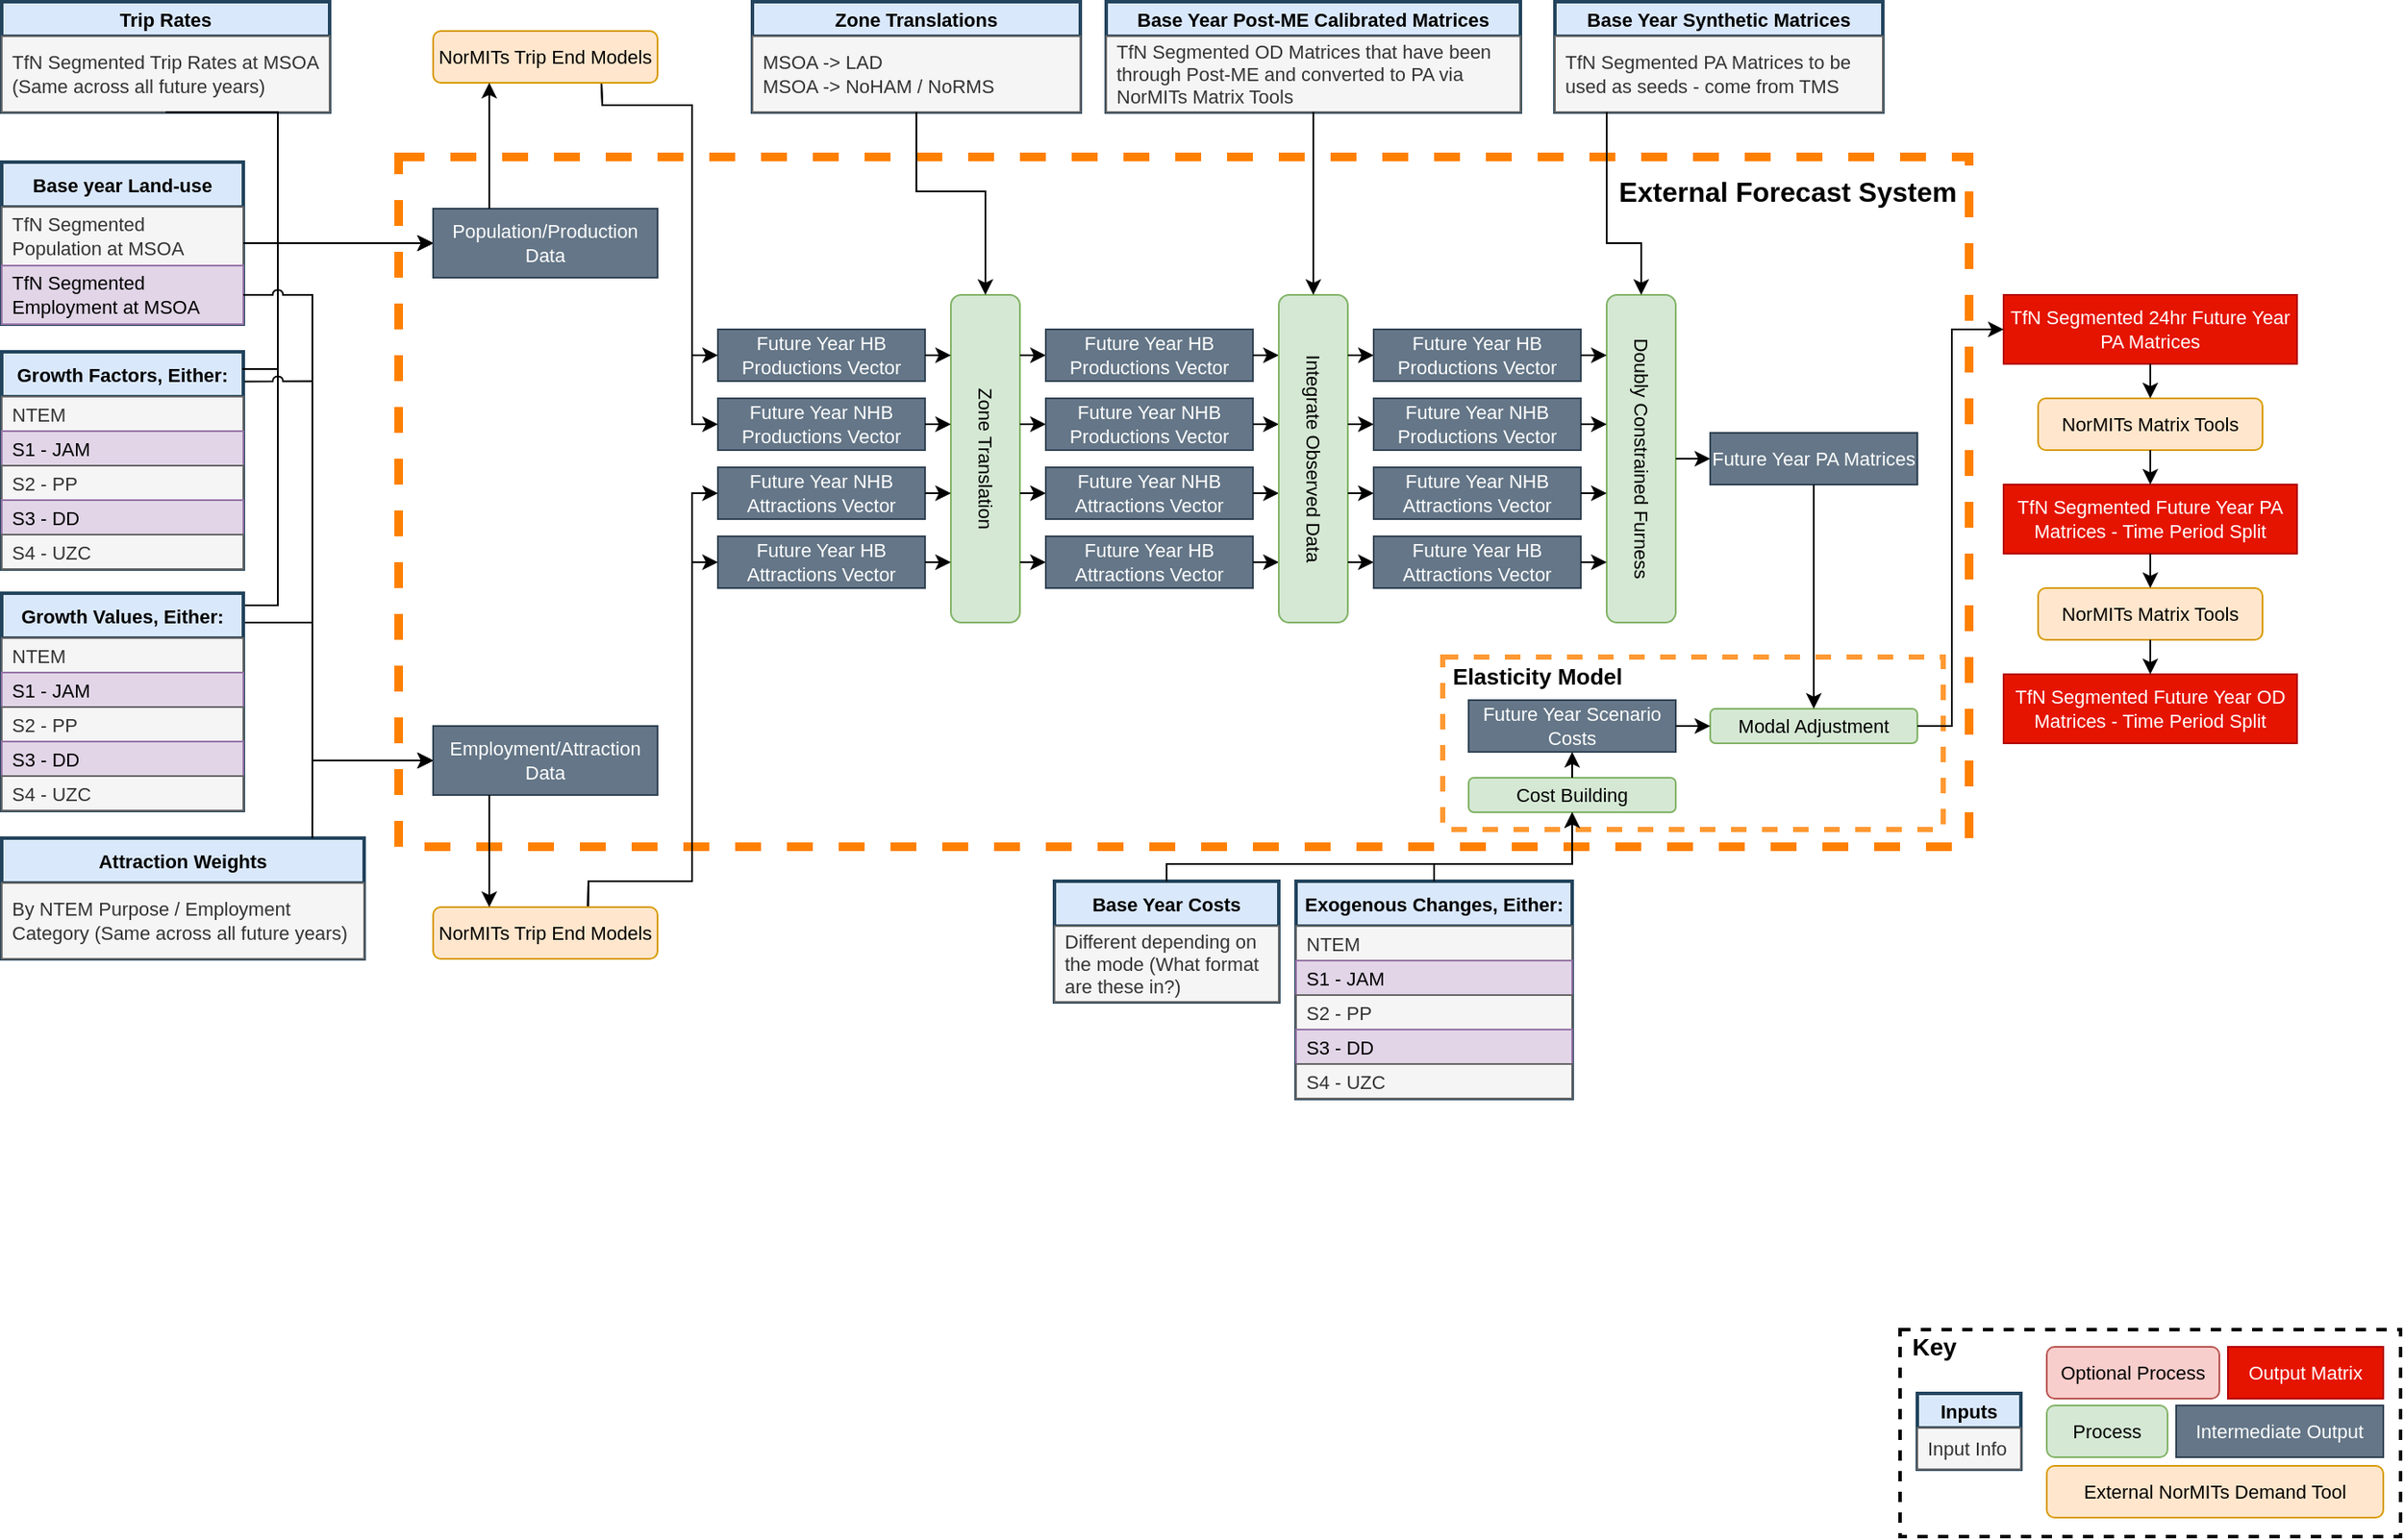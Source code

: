 <mxfile version="14.1.8" type="device" pages="2"><diagram name="Demand - EFS Op Model" id="rlXyjbRlavXCRFVBOmAR"><mxGraphModel dx="1422" dy="866" grid="1" gridSize="10" guides="1" tooltips="1" connect="1" arrows="1" fold="1" page="1" pageScale="1" pageWidth="827" pageHeight="1169" math="0" shadow="0"><root><mxCell id="pAH4UJI4bmuufz7RjH7L-0"/><mxCell id="pAH4UJI4bmuufz7RjH7L-1" parent="pAH4UJI4bmuufz7RjH7L-0"/><mxCell id="pAH4UJI4bmuufz7RjH7L-2" value="" style="rounded=0;whiteSpace=wrap;html=1;strokeWidth=5;fontSize=11;dashed=1;fillColor=none;strokeColor=#FF8000;" parent="pAH4UJI4bmuufz7RjH7L-1" vertex="1"><mxGeometry x="270" y="230" width="910" height="400" as="geometry"/></mxCell><mxCell id="pAH4UJI4bmuufz7RjH7L-127" value="" style="rounded=0;whiteSpace=wrap;html=1;strokeWidth=3;fillColor=none;strokeColor=#FF9933;dashed=1;" parent="pAH4UJI4bmuufz7RjH7L-1" vertex="1"><mxGeometry x="875" y="520" width="290" height="100" as="geometry"/></mxCell><mxCell id="pAH4UJI4bmuufz7RjH7L-44" value="" style="endArrow=classic;html=1;entryX=0;entryY=0.5;entryDx=0;entryDy=0;jumpStyle=arc;rounded=0;" parent="pAH4UJI4bmuufz7RjH7L-1" target="pAH4UJI4bmuufz7RjH7L-94" edge="1"><mxGeometry width="50" height="50" relative="1" as="geometry"><mxPoint x="180" y="490" as="sourcePoint"/><mxPoint x="400" y="440" as="targetPoint"/><Array as="points"><mxPoint x="200" y="490"/><mxPoint x="200" y="280"/></Array></mxGeometry></mxCell><mxCell id="pAH4UJI4bmuufz7RjH7L-3" value="Base year Land-use" style="swimlane;fontStyle=1;childLayout=stackLayout;horizontal=1;startSize=26;fillColor=#dae8fc;horizontalStack=0;resizeParent=1;resizeParentMax=0;resizeLast=0;collapsible=1;marginBottom=0;rounded=0;glass=0;fontSize=11;align=center;strokeWidth=2;strokeColor=#23445D;" parent="pAH4UJI4bmuufz7RjH7L-1" vertex="1"><mxGeometry x="40" y="233" width="140" height="94" as="geometry"/></mxCell><mxCell id="pAH4UJI4bmuufz7RjH7L-4" value="TfN Segmented Population at MSOA" style="text;strokeColor=#666666;fillColor=#f5f5f5;align=left;verticalAlign=middle;spacingLeft=4;spacingRight=4;overflow=hidden;rotatable=0;points=[[0,0.5],[1,0.5]];portConstraint=eastwest;fontSize=11;whiteSpace=wrap;fontColor=#333333;" parent="pAH4UJI4bmuufz7RjH7L-3" vertex="1"><mxGeometry y="26" width="140" height="34" as="geometry"/></mxCell><mxCell id="pAH4UJI4bmuufz7RjH7L-5" value="TfN Segmented Employment at MSOA" style="text;strokeColor=#9673a6;fillColor=#e1d5e7;align=left;verticalAlign=middle;spacingLeft=4;spacingRight=4;overflow=hidden;rotatable=0;points=[[0,0.5],[1,0.5]];portConstraint=eastwest;fontSize=11;whiteSpace=wrap;" parent="pAH4UJI4bmuufz7RjH7L-3" vertex="1"><mxGeometry y="60" width="140" height="34" as="geometry"/></mxCell><mxCell id="pAH4UJI4bmuufz7RjH7L-6" value="Growth Factors, Either:" style="swimlane;fontStyle=1;childLayout=stackLayout;horizontal=1;startSize=26;fillColor=#dae8fc;horizontalStack=0;resizeParent=1;resizeParentMax=0;resizeLast=0;collapsible=1;marginBottom=0;rounded=0;glass=0;fontSize=11;strokeWidth=2;strokeColor=#23445D;" parent="pAH4UJI4bmuufz7RjH7L-1" vertex="1"><mxGeometry x="40" y="343" width="140" height="126" as="geometry"><mxRectangle x="40" y="300" width="150" height="26" as="alternateBounds"/></mxGeometry></mxCell><mxCell id="pAH4UJI4bmuufz7RjH7L-7" value="NTEM" style="text;strokeColor=#666666;fillColor=#f5f5f5;align=left;verticalAlign=middle;spacingLeft=4;spacingRight=4;overflow=hidden;rotatable=0;points=[[0,0.5],[1,0.5]];portConstraint=eastwest;fontColor=#333333;fontSize=11;" parent="pAH4UJI4bmuufz7RjH7L-6" vertex="1"><mxGeometry y="26" width="140" height="20" as="geometry"/></mxCell><mxCell id="pAH4UJI4bmuufz7RjH7L-8" value="S1 - JAM" style="text;strokeColor=#9673a6;fillColor=#e1d5e7;align=left;verticalAlign=middle;spacingLeft=4;spacingRight=4;overflow=hidden;rotatable=0;points=[[0,0.5],[1,0.5]];portConstraint=eastwest;fontSize=11;" parent="pAH4UJI4bmuufz7RjH7L-6" vertex="1"><mxGeometry y="46" width="140" height="20" as="geometry"/></mxCell><mxCell id="pAH4UJI4bmuufz7RjH7L-9" value="S2 - PP" style="text;align=left;verticalAlign=middle;spacingLeft=4;spacingRight=4;overflow=hidden;rotatable=0;points=[[0,0.5],[1,0.5]];portConstraint=eastwest;fontSize=11;fillColor=#f5f5f5;strokeColor=#666666;fontColor=#333333;" parent="pAH4UJI4bmuufz7RjH7L-6" vertex="1"><mxGeometry y="66" width="140" height="20" as="geometry"/></mxCell><mxCell id="pAH4UJI4bmuufz7RjH7L-10" value="S3 - DD" style="text;strokeColor=#9673a6;fillColor=#e1d5e7;align=left;verticalAlign=middle;spacingLeft=4;spacingRight=4;overflow=hidden;rotatable=0;points=[[0,0.5],[1,0.5]];portConstraint=eastwest;fontSize=11;" parent="pAH4UJI4bmuufz7RjH7L-6" vertex="1"><mxGeometry y="86" width="140" height="20" as="geometry"/></mxCell><mxCell id="pAH4UJI4bmuufz7RjH7L-11" value="S4 - UZC" style="text;strokeColor=#666666;fillColor=#f5f5f5;align=left;verticalAlign=middle;spacingLeft=4;spacingRight=4;overflow=hidden;rotatable=0;points=[[0,0.5],[1,0.5]];portConstraint=eastwest;fontSize=11;fontColor=#333333;" parent="pAH4UJI4bmuufz7RjH7L-6" vertex="1"><mxGeometry y="106" width="140" height="20" as="geometry"/></mxCell><mxCell id="pAH4UJI4bmuufz7RjH7L-12" value="Growth Values, Either:" style="swimlane;fontStyle=1;childLayout=stackLayout;horizontal=1;startSize=26;fillColor=#dae8fc;horizontalStack=0;resizeParent=1;resizeParentMax=0;resizeLast=0;collapsible=1;marginBottom=0;rounded=0;glass=0;fontSize=11;strokeWidth=2;strokeColor=#23445D;" parent="pAH4UJI4bmuufz7RjH7L-1" vertex="1"><mxGeometry x="40" y="483" width="140" height="126" as="geometry"><mxRectangle x="40" y="300" width="150" height="26" as="alternateBounds"/></mxGeometry></mxCell><mxCell id="pAH4UJI4bmuufz7RjH7L-13" value="NTEM" style="text;strokeColor=#666666;fillColor=#f5f5f5;align=left;verticalAlign=middle;spacingLeft=4;spacingRight=4;overflow=hidden;rotatable=0;points=[[0,0.5],[1,0.5]];portConstraint=eastwest;fontColor=#333333;fontSize=11;" parent="pAH4UJI4bmuufz7RjH7L-12" vertex="1"><mxGeometry y="26" width="140" height="20" as="geometry"/></mxCell><mxCell id="pAH4UJI4bmuufz7RjH7L-14" value="S1 - JAM" style="text;strokeColor=#9673a6;fillColor=#e1d5e7;align=left;verticalAlign=middle;spacingLeft=4;spacingRight=4;overflow=hidden;rotatable=0;points=[[0,0.5],[1,0.5]];portConstraint=eastwest;fontSize=11;" parent="pAH4UJI4bmuufz7RjH7L-12" vertex="1"><mxGeometry y="46" width="140" height="20" as="geometry"/></mxCell><mxCell id="pAH4UJI4bmuufz7RjH7L-15" value="S2 - PP" style="text;align=left;verticalAlign=middle;spacingLeft=4;spacingRight=4;overflow=hidden;rotatable=0;points=[[0,0.5],[1,0.5]];portConstraint=eastwest;fontSize=11;fillColor=#f5f5f5;strokeColor=#666666;fontColor=#333333;" parent="pAH4UJI4bmuufz7RjH7L-12" vertex="1"><mxGeometry y="66" width="140" height="20" as="geometry"/></mxCell><mxCell id="pAH4UJI4bmuufz7RjH7L-16" value="S3 - DD" style="text;strokeColor=#9673a6;fillColor=#e1d5e7;align=left;verticalAlign=middle;spacingLeft=4;spacingRight=4;overflow=hidden;rotatable=0;points=[[0,0.5],[1,0.5]];portConstraint=eastwest;fontSize=11;" parent="pAH4UJI4bmuufz7RjH7L-12" vertex="1"><mxGeometry y="86" width="140" height="20" as="geometry"/></mxCell><mxCell id="pAH4UJI4bmuufz7RjH7L-17" value="S4 - UZC" style="text;strokeColor=#666666;fillColor=#f5f5f5;align=left;verticalAlign=middle;spacingLeft=4;spacingRight=4;overflow=hidden;rotatable=0;points=[[0,0.5],[1,0.5]];portConstraint=eastwest;fontSize=11;fontColor=#333333;" parent="pAH4UJI4bmuufz7RjH7L-12" vertex="1"><mxGeometry y="106" width="140" height="20" as="geometry"/></mxCell><mxCell id="pAH4UJI4bmuufz7RjH7L-21" value="Trip Rates" style="swimlane;fontStyle=1;childLayout=stackLayout;horizontal=1;startSize=20;fillColor=#dae8fc;horizontalStack=0;resizeParent=1;resizeParentMax=0;resizeLast=0;collapsible=1;marginBottom=0;rounded=0;glass=0;fontSize=11;align=center;strokeWidth=2;strokeColor=#23445D;" parent="pAH4UJI4bmuufz7RjH7L-1" vertex="1"><mxGeometry x="40" y="140" width="190" height="64" as="geometry"/></mxCell><mxCell id="pAH4UJI4bmuufz7RjH7L-22" value="TfN Segmented Trip Rates at MSOA (Same across all future years)" style="text;strokeColor=#666666;fillColor=#f5f5f5;align=left;verticalAlign=middle;spacingLeft=4;spacingRight=4;overflow=hidden;rotatable=0;points=[[0,0.5],[1,0.5]];portConstraint=eastwest;fontSize=11;whiteSpace=wrap;fontColor=#333333;" parent="pAH4UJI4bmuufz7RjH7L-21" vertex="1"><mxGeometry y="20" width="190" height="44" as="geometry"/></mxCell><mxCell id="pAH4UJI4bmuufz7RjH7L-23" value="Attraction Weights" style="swimlane;fontStyle=1;childLayout=stackLayout;horizontal=1;startSize=26;fillColor=#dae8fc;horizontalStack=0;resizeParent=1;resizeParentMax=0;resizeLast=0;collapsible=1;marginBottom=0;rounded=0;glass=0;fontSize=11;align=center;strokeWidth=2;strokeColor=#23445D;" parent="pAH4UJI4bmuufz7RjH7L-1" vertex="1"><mxGeometry x="40" y="625" width="210" height="70" as="geometry"/></mxCell><mxCell id="pAH4UJI4bmuufz7RjH7L-24" value="By NTEM Purpose / Employment Category (Same across all future years)" style="text;strokeColor=#666666;fillColor=#f5f5f5;align=left;verticalAlign=middle;spacingLeft=4;spacingRight=4;overflow=hidden;rotatable=0;points=[[0,0.5],[1,0.5]];portConstraint=eastwest;fontSize=11;whiteSpace=wrap;fontColor=#333333;" parent="pAH4UJI4bmuufz7RjH7L-23" vertex="1"><mxGeometry y="26" width="210" height="44" as="geometry"/></mxCell><mxCell id="pAH4UJI4bmuufz7RjH7L-28" value="" style="endArrow=classic;html=1;exitX=0.5;exitY=1;exitDx=0;exitDy=0;rounded=0;entryX=0;entryY=0.5;entryDx=0;entryDy=0;" parent="pAH4UJI4bmuufz7RjH7L-1" source="pAH4UJI4bmuufz7RjH7L-21" target="pAH4UJI4bmuufz7RjH7L-94" edge="1"><mxGeometry width="50" height="50" relative="1" as="geometry"><mxPoint x="290" y="460" as="sourcePoint"/><mxPoint x="250" y="260" as="targetPoint"/><Array as="points"><mxPoint x="200" y="204"/><mxPoint x="200" y="280"/></Array></mxGeometry></mxCell><mxCell id="pAH4UJI4bmuufz7RjH7L-29" value="" style="endArrow=classic;html=1;exitX=1;exitY=0.5;exitDx=0;exitDy=0;rounded=0;entryX=0;entryY=0.5;entryDx=0;entryDy=0;" parent="pAH4UJI4bmuufz7RjH7L-1" source="pAH4UJI4bmuufz7RjH7L-3" target="pAH4UJI4bmuufz7RjH7L-94" edge="1"><mxGeometry width="50" height="50" relative="1" as="geometry"><mxPoint x="290" y="460" as="sourcePoint"/><mxPoint x="250" y="280" as="targetPoint"/><Array as="points"><mxPoint x="200" y="280"/></Array></mxGeometry></mxCell><mxCell id="pAH4UJI4bmuufz7RjH7L-33" value="" style="endArrow=classic;html=1;exitX=1;exitY=0.5;exitDx=0;exitDy=0;entryX=0;entryY=0.5;entryDx=0;entryDy=0;rounded=0;jumpStyle=arc;" parent="pAH4UJI4bmuufz7RjH7L-1" source="pAH4UJI4bmuufz7RjH7L-5" target="pAH4UJI4bmuufz7RjH7L-95" edge="1"><mxGeometry width="50" height="50" relative="1" as="geometry"><mxPoint x="160" y="430" as="sourcePoint"/><mxPoint x="290" y="580" as="targetPoint"/><Array as="points"><mxPoint x="220" y="310"/><mxPoint x="220" y="580"/></Array></mxGeometry></mxCell><mxCell id="pAH4UJI4bmuufz7RjH7L-37" value="" style="endArrow=classic;html=1;exitX=0.857;exitY=0;exitDx=0;exitDy=0;entryX=0;entryY=0.5;entryDx=0;entryDy=0;rounded=0;exitPerimeter=0;" parent="pAH4UJI4bmuufz7RjH7L-1" source="pAH4UJI4bmuufz7RjH7L-23" target="pAH4UJI4bmuufz7RjH7L-95" edge="1"><mxGeometry width="50" height="50" relative="1" as="geometry"><mxPoint x="100" y="550" as="sourcePoint"/><mxPoint x="390" y="590" as="targetPoint"/><Array as="points"><mxPoint x="220" y="600"/><mxPoint x="220" y="580"/></Array></mxGeometry></mxCell><mxCell id="pAH4UJI4bmuufz7RjH7L-45" value="" style="endArrow=classic;html=1;entryX=0;entryY=0.5;entryDx=0;entryDy=0;jumpStyle=arc;rounded=0;" parent="pAH4UJI4bmuufz7RjH7L-1" target="pAH4UJI4bmuufz7RjH7L-95" edge="1"><mxGeometry width="50" height="50" relative="1" as="geometry"><mxPoint x="181" y="500" as="sourcePoint"/><mxPoint x="262" y="375" as="targetPoint"/><Array as="points"><mxPoint x="220" y="500"/><mxPoint x="220" y="580"/></Array></mxGeometry></mxCell><mxCell id="pAH4UJI4bmuufz7RjH7L-47" value="Future Year HB Productions Vector" style="rounded=0;whiteSpace=wrap;html=1;strokeWidth=1;fillColor=#647687;strokeColor=#314354;fontSize=11;fontColor=#ffffff;" parent="pAH4UJI4bmuufz7RjH7L-1" vertex="1"><mxGeometry x="455" y="330" width="120" height="30" as="geometry"/></mxCell><mxCell id="pAH4UJI4bmuufz7RjH7L-48" value="Future Year HB Attractions&amp;nbsp;Vector" style="rounded=0;whiteSpace=wrap;html=1;strokeWidth=1;fillColor=#647687;strokeColor=#314354;fontSize=11;fontColor=#ffffff;" parent="pAH4UJI4bmuufz7RjH7L-1" vertex="1"><mxGeometry x="455" y="450" width="120" height="30" as="geometry"/></mxCell><mxCell id="pAH4UJI4bmuufz7RjH7L-49" value="Future Year NHB Productions Vector" style="rounded=0;whiteSpace=wrap;html=1;strokeWidth=1;fillColor=#647687;strokeColor=#314354;fontSize=11;fontColor=#ffffff;" parent="pAH4UJI4bmuufz7RjH7L-1" vertex="1"><mxGeometry x="455" y="370" width="120" height="30" as="geometry"/></mxCell><mxCell id="pAH4UJI4bmuufz7RjH7L-50" value="Future Year NHB Attractions Vector" style="rounded=0;whiteSpace=wrap;html=1;strokeWidth=1;fillColor=#647687;strokeColor=#314354;fontSize=11;fontColor=#ffffff;" parent="pAH4UJI4bmuufz7RjH7L-1" vertex="1"><mxGeometry x="455" y="410" width="120" height="30" as="geometry"/></mxCell><mxCell id="pAH4UJI4bmuufz7RjH7L-51" value="" style="endArrow=classic;html=1;fontSize=11;exitX=0.75;exitY=1;exitDx=0;exitDy=0;entryX=0;entryY=0.5;entryDx=0;entryDy=0;rounded=0;" parent="pAH4UJI4bmuufz7RjH7L-1" source="pAH4UJI4bmuufz7RjH7L-98" target="pAH4UJI4bmuufz7RjH7L-47" edge="1"><mxGeometry width="50" height="50" relative="1" as="geometry"><mxPoint x="440.25" y="290.0" as="sourcePoint"/><mxPoint x="440" y="460" as="targetPoint"/><Array as="points"><mxPoint x="388" y="200"/><mxPoint x="440" y="200"/><mxPoint x="440" y="345"/></Array></mxGeometry></mxCell><mxCell id="pAH4UJI4bmuufz7RjH7L-52" value="" style="endArrow=classic;html=1;fontSize=11;entryX=0;entryY=0.5;entryDx=0;entryDy=0;rounded=0;exitX=0.75;exitY=1;exitDx=0;exitDy=0;jumpStyle=arc;" parent="pAH4UJI4bmuufz7RjH7L-1" source="pAH4UJI4bmuufz7RjH7L-98" target="pAH4UJI4bmuufz7RjH7L-49" edge="1"><mxGeometry width="50" height="50" relative="1" as="geometry"><mxPoint x="440.25" y="290.0" as="sourcePoint"/><mxPoint x="520" y="355" as="targetPoint"/><Array as="points"><mxPoint x="388" y="200"/><mxPoint x="440" y="200"/><mxPoint x="440" y="385"/></Array></mxGeometry></mxCell><mxCell id="pAH4UJI4bmuufz7RjH7L-53" value="" style="endArrow=classic;html=1;fontSize=11;rounded=0;entryX=0;entryY=0.5;entryDx=0;entryDy=0;exitX=0.691;exitY=0.005;exitDx=0;exitDy=0;exitPerimeter=0;" parent="pAH4UJI4bmuufz7RjH7L-1" source="pAH4UJI4bmuufz7RjH7L-96" target="pAH4UJI4bmuufz7RjH7L-48" edge="1"><mxGeometry width="50" height="50" relative="1" as="geometry"><mxPoint x="380" y="650" as="sourcePoint"/><mxPoint x="494" y="470" as="targetPoint"/><Array as="points"><mxPoint x="380" y="650"/><mxPoint x="440" y="650"/><mxPoint x="440" y="570"/><mxPoint x="440" y="465"/></Array></mxGeometry></mxCell><mxCell id="pAH4UJI4bmuufz7RjH7L-54" value="" style="endArrow=classic;html=1;fontSize=11;rounded=0;entryX=0;entryY=0.5;entryDx=0;entryDy=0;exitX=0.689;exitY=0;exitDx=0;exitDy=0;exitPerimeter=0;" parent="pAH4UJI4bmuufz7RjH7L-1" source="pAH4UJI4bmuufz7RjH7L-96" target="pAH4UJI4bmuufz7RjH7L-50" edge="1"><mxGeometry width="50" height="50" relative="1" as="geometry"><mxPoint x="388" y="660" as="sourcePoint"/><mxPoint x="520" y="475" as="targetPoint"/><Array as="points"><mxPoint x="380" y="650"/><mxPoint x="440" y="650"/><mxPoint x="440" y="570"/><mxPoint x="440" y="425"/></Array></mxGeometry></mxCell><mxCell id="pAH4UJI4bmuufz7RjH7L-55" value="&lt;font style=&quot;font-size: 11px&quot;&gt;Zone Translation&lt;/font&gt;" style="rounded=1;whiteSpace=wrap;html=1;fillColor=#d5e8d4;strokeColor=#82b366;rotation=90;" parent="pAH4UJI4bmuufz7RjH7L-1" vertex="1"><mxGeometry x="515" y="385" width="190" height="40" as="geometry"/></mxCell><mxCell id="pAH4UJI4bmuufz7RjH7L-56" value="" style="endArrow=classic;html=1;fontSize=11;exitX=1;exitY=0.5;exitDx=0;exitDy=0;" parent="pAH4UJI4bmuufz7RjH7L-1" source="pAH4UJI4bmuufz7RjH7L-47" edge="1"><mxGeometry width="50" height="50" relative="1" as="geometry"><mxPoint x="485" y="500.3" as="sourcePoint"/><mxPoint x="590" y="345" as="targetPoint"/></mxGeometry></mxCell><mxCell id="pAH4UJI4bmuufz7RjH7L-57" value="" style="endArrow=classic;html=1;fontSize=11;exitX=1;exitY=0.5;exitDx=0;exitDy=0;" parent="pAH4UJI4bmuufz7RjH7L-1" edge="1" source="pAH4UJI4bmuufz7RjH7L-49"><mxGeometry width="50" height="50" relative="1" as="geometry"><mxPoint x="575" y="385.16" as="sourcePoint"/><mxPoint x="590" y="385" as="targetPoint"/></mxGeometry></mxCell><mxCell id="pAH4UJI4bmuufz7RjH7L-58" value="" style="endArrow=classic;html=1;fontSize=11;exitX=1;exitY=0.5;exitDx=0;exitDy=0;" parent="pAH4UJI4bmuufz7RjH7L-1" edge="1" source="pAH4UJI4bmuufz7RjH7L-50"><mxGeometry width="50" height="50" relative="1" as="geometry"><mxPoint x="575" y="425.16" as="sourcePoint"/><mxPoint x="590" y="425" as="targetPoint"/></mxGeometry></mxCell><mxCell id="pAH4UJI4bmuufz7RjH7L-59" value="" style="endArrow=classic;html=1;fontSize=11;exitX=1;exitY=0.5;exitDx=0;exitDy=0;" parent="pAH4UJI4bmuufz7RjH7L-1" edge="1" source="pAH4UJI4bmuufz7RjH7L-48"><mxGeometry width="50" height="50" relative="1" as="geometry"><mxPoint x="575" y="466.3" as="sourcePoint"/><mxPoint x="590" y="465" as="targetPoint"/></mxGeometry></mxCell><mxCell id="pAH4UJI4bmuufz7RjH7L-60" value="" style="endArrow=classic;html=1;fontSize=11;entryX=0;entryY=0.5;entryDx=0;entryDy=0;" parent="pAH4UJI4bmuufz7RjH7L-1" target="pAH4UJI4bmuufz7RjH7L-64" edge="1"><mxGeometry width="50" height="50" relative="1" as="geometry"><mxPoint x="630" y="345" as="sourcePoint"/><mxPoint x="665" y="345.16" as="targetPoint"/></mxGeometry></mxCell><mxCell id="pAH4UJI4bmuufz7RjH7L-61" value="" style="endArrow=classic;html=1;fontSize=11;exitX=1;exitY=0.5;exitDx=0;exitDy=0;entryX=0;entryY=0.5;entryDx=0;entryDy=0;" parent="pAH4UJI4bmuufz7RjH7L-1" target="pAH4UJI4bmuufz7RjH7L-66" edge="1"><mxGeometry width="50" height="50" relative="1" as="geometry"><mxPoint x="630" y="385" as="sourcePoint"/><mxPoint x="665" y="385.16" as="targetPoint"/></mxGeometry></mxCell><mxCell id="pAH4UJI4bmuufz7RjH7L-62" value="" style="endArrow=classic;html=1;fontSize=11;exitX=1;exitY=0.5;exitDx=0;exitDy=0;entryX=0;entryY=0.5;entryDx=0;entryDy=0;" parent="pAH4UJI4bmuufz7RjH7L-1" target="pAH4UJI4bmuufz7RjH7L-67" edge="1"><mxGeometry width="50" height="50" relative="1" as="geometry"><mxPoint x="630" y="425" as="sourcePoint"/><mxPoint x="665" y="425.02" as="targetPoint"/></mxGeometry></mxCell><mxCell id="pAH4UJI4bmuufz7RjH7L-63" value="" style="endArrow=classic;html=1;fontSize=11;entryX=0;entryY=0.5;entryDx=0;entryDy=0;" parent="pAH4UJI4bmuufz7RjH7L-1" target="pAH4UJI4bmuufz7RjH7L-65" edge="1"><mxGeometry width="50" height="50" relative="1" as="geometry"><mxPoint x="630" y="465" as="sourcePoint"/><mxPoint x="665" y="466.3" as="targetPoint"/></mxGeometry></mxCell><mxCell id="pAH4UJI4bmuufz7RjH7L-64" value="Future Year HB Productions Vector" style="rounded=0;whiteSpace=wrap;html=1;strokeWidth=1;fillColor=#647687;strokeColor=#314354;fontSize=11;fontColor=#ffffff;" parent="pAH4UJI4bmuufz7RjH7L-1" vertex="1"><mxGeometry x="645" y="330" width="120" height="30" as="geometry"/></mxCell><mxCell id="pAH4UJI4bmuufz7RjH7L-65" value="Future Year HB Attractions&amp;nbsp;Vector" style="rounded=0;whiteSpace=wrap;html=1;strokeWidth=1;fillColor=#647687;strokeColor=#314354;fontSize=11;fontColor=#ffffff;" parent="pAH4UJI4bmuufz7RjH7L-1" vertex="1"><mxGeometry x="645" y="450" width="120" height="30" as="geometry"/></mxCell><mxCell id="pAH4UJI4bmuufz7RjH7L-66" value="Future Year NHB Productions Vector" style="rounded=0;whiteSpace=wrap;html=1;strokeWidth=1;fillColor=#647687;strokeColor=#314354;fontSize=11;fontColor=#ffffff;" parent="pAH4UJI4bmuufz7RjH7L-1" vertex="1"><mxGeometry x="645" y="370" width="120" height="30" as="geometry"/></mxCell><mxCell id="pAH4UJI4bmuufz7RjH7L-67" value="Future Year NHB Attractions Vector" style="rounded=0;whiteSpace=wrap;html=1;strokeWidth=1;fillColor=#647687;strokeColor=#314354;fontSize=11;fontColor=#ffffff;" parent="pAH4UJI4bmuufz7RjH7L-1" vertex="1"><mxGeometry x="645" y="410" width="120" height="30" as="geometry"/></mxCell><mxCell id="pAH4UJI4bmuufz7RjH7L-68" value="&lt;font style=&quot;font-size: 11px&quot;&gt;Doubly Constrained Furness&lt;br&gt;&lt;/font&gt;" style="rounded=1;whiteSpace=wrap;html=1;fillColor=#d5e8d4;strokeColor=#82b366;rotation=90;" parent="pAH4UJI4bmuufz7RjH7L-1" vertex="1"><mxGeometry x="895" y="385" width="190" height="40" as="geometry"/></mxCell><mxCell id="pAH4UJI4bmuufz7RjH7L-69" value="" style="endArrow=classic;html=1;fontSize=11;exitX=1;exitY=0.5;exitDx=0;exitDy=0;entryX=1;entryY=0.5;entryDx=0;entryDy=0;" parent="pAH4UJI4bmuufz7RjH7L-1" source="pAH4UJI4bmuufz7RjH7L-64" edge="1"><mxGeometry width="50" height="50" relative="1" as="geometry"><mxPoint x="792" y="342.6" as="sourcePoint"/><mxPoint x="780" y="345" as="targetPoint"/></mxGeometry></mxCell><mxCell id="pAH4UJI4bmuufz7RjH7L-70" value="" style="endArrow=classic;html=1;fontSize=11;exitX=1;exitY=0.5;exitDx=0;exitDy=0;" parent="pAH4UJI4bmuufz7RjH7L-1" source="pAH4UJI4bmuufz7RjH7L-66" edge="1"><mxGeometry width="50" height="50" relative="1" as="geometry"><mxPoint x="792" y="382.46" as="sourcePoint"/><mxPoint x="780" y="385" as="targetPoint"/></mxGeometry></mxCell><mxCell id="pAH4UJI4bmuufz7RjH7L-71" value="" style="endArrow=classic;html=1;fontSize=11;exitX=1;exitY=0.5;exitDx=0;exitDy=0;" parent="pAH4UJI4bmuufz7RjH7L-1" source="pAH4UJI4bmuufz7RjH7L-67" edge="1"><mxGeometry width="50" height="50" relative="1" as="geometry"><mxPoint x="792" y="422.46" as="sourcePoint"/><mxPoint x="780" y="425" as="targetPoint"/></mxGeometry></mxCell><mxCell id="pAH4UJI4bmuufz7RjH7L-72" value="" style="endArrow=classic;html=1;fontSize=11;exitX=1;exitY=0.5;exitDx=0;exitDy=0;" parent="pAH4UJI4bmuufz7RjH7L-1" source="pAH4UJI4bmuufz7RjH7L-65" edge="1"><mxGeometry width="50" height="50" relative="1" as="geometry"><mxPoint x="792" y="463.6" as="sourcePoint"/><mxPoint x="780" y="465" as="targetPoint"/></mxGeometry></mxCell><mxCell id="pAH4UJI4bmuufz7RjH7L-74" value="TfN Segmented 24hr Future Year PA Matrices" style="rounded=0;whiteSpace=wrap;html=1;strokeWidth=1;fillColor=#e51400;strokeColor=#B20000;fontSize=11;fontColor=#ffffff;" parent="pAH4UJI4bmuufz7RjH7L-1" vertex="1"><mxGeometry x="1200" y="310" width="170" height="40" as="geometry"/></mxCell><mxCell id="pAH4UJI4bmuufz7RjH7L-75" value="" style="endArrow=classic;html=1;fontSize=11;exitX=0.5;exitY=0;exitDx=0;exitDy=0;entryX=0;entryY=0.5;entryDx=0;entryDy=0;" parent="pAH4UJI4bmuufz7RjH7L-1" source="pAH4UJI4bmuufz7RjH7L-68" target="pAH4UJI4bmuufz7RjH7L-100" edge="1"><mxGeometry width="50" height="50" relative="1" as="geometry"><mxPoint x="625" y="370.3" as="sourcePoint"/><mxPoint x="860" y="405" as="targetPoint"/></mxGeometry></mxCell><mxCell id="pAH4UJI4bmuufz7RjH7L-80" value="Zone Translations" style="swimlane;fontStyle=1;childLayout=stackLayout;horizontal=1;startSize=20;fillColor=#dae8fc;horizontalStack=0;resizeParent=1;resizeParentMax=0;resizeLast=0;collapsible=1;marginBottom=0;rounded=0;glass=0;fontSize=11;align=center;strokeWidth=2;strokeColor=#23445D;" parent="pAH4UJI4bmuufz7RjH7L-1" vertex="1"><mxGeometry x="475" y="140" width="190" height="64" as="geometry"/></mxCell><mxCell id="pAH4UJI4bmuufz7RjH7L-81" value="MSOA -&gt; LAD&#10;MSOA -&gt; NoHAM / NoRMS" style="text;strokeColor=#666666;fillColor=#f5f5f5;align=left;verticalAlign=middle;spacingLeft=4;spacingRight=4;overflow=hidden;rotatable=0;points=[[0,0.5],[1,0.5]];portConstraint=eastwest;fontSize=11;whiteSpace=wrap;fontColor=#333333;" parent="pAH4UJI4bmuufz7RjH7L-80" vertex="1"><mxGeometry y="20" width="190" height="44" as="geometry"/></mxCell><mxCell id="pAH4UJI4bmuufz7RjH7L-82" value="" style="endArrow=classic;html=1;exitX=0.5;exitY=1;exitDx=0;exitDy=0;entryX=0;entryY=0.5;entryDx=0;entryDy=0;rounded=0;" parent="pAH4UJI4bmuufz7RjH7L-1" source="pAH4UJI4bmuufz7RjH7L-80" target="pAH4UJI4bmuufz7RjH7L-55" edge="1"><mxGeometry width="50" height="50" relative="1" as="geometry"><mxPoint x="640" y="220" as="sourcePoint"/><mxPoint x="335" y="240" as="targetPoint"/><Array as="points"><mxPoint x="570" y="250"/><mxPoint x="610" y="250"/></Array></mxGeometry></mxCell><mxCell id="pAH4UJI4bmuufz7RjH7L-85" value="Base Year Synthetic Matrices" style="swimlane;fontStyle=1;childLayout=stackLayout;horizontal=1;startSize=20;fillColor=#dae8fc;horizontalStack=0;resizeParent=1;resizeParentMax=0;resizeLast=0;collapsible=1;marginBottom=0;rounded=0;glass=0;fontSize=11;align=center;strokeWidth=2;strokeColor=#23445D;" parent="pAH4UJI4bmuufz7RjH7L-1" vertex="1"><mxGeometry x="940" y="140" width="190" height="64" as="geometry"/></mxCell><mxCell id="pAH4UJI4bmuufz7RjH7L-86" value="TfN Segmented PA Matrices to be used as seeds - come from TMS" style="text;strokeColor=#666666;fillColor=#f5f5f5;align=left;verticalAlign=middle;spacingLeft=4;spacingRight=4;overflow=hidden;rotatable=0;points=[[0,0.5],[1,0.5]];portConstraint=eastwest;fontSize=11;whiteSpace=wrap;fontColor=#333333;" parent="pAH4UJI4bmuufz7RjH7L-85" vertex="1"><mxGeometry y="20" width="190" height="44" as="geometry"/></mxCell><mxCell id="pAH4UJI4bmuufz7RjH7L-87" value="" style="endArrow=classic;html=1;fontSize=11;entryX=0;entryY=0.5;entryDx=0;entryDy=0;rounded=0;" parent="pAH4UJI4bmuufz7RjH7L-1" target="pAH4UJI4bmuufz7RjH7L-68" edge="1"><mxGeometry width="50" height="50" relative="1" as="geometry"><mxPoint x="970" y="204" as="sourcePoint"/><mxPoint x="460" y="300" as="targetPoint"/><Array as="points"><mxPoint x="970" y="220"/><mxPoint x="970" y="280"/><mxPoint x="990" y="280"/></Array></mxGeometry></mxCell><mxCell id="pAH4UJI4bmuufz7RjH7L-92" value="&lt;font style=&quot;font-size: 16px&quot;&gt;&lt;b&gt;External Forecast System&lt;/b&gt;&lt;/font&gt;" style="text;html=1;strokeColor=none;fillColor=none;align=center;verticalAlign=middle;whiteSpace=wrap;rounded=0;dashed=1;fontSize=11;" parent="pAH4UJI4bmuufz7RjH7L-1" vertex="1"><mxGeometry x="960" y="240" width="230" height="20" as="geometry"/></mxCell><mxCell id="pAH4UJI4bmuufz7RjH7L-94" value="Population/Production Data" style="rounded=0;whiteSpace=wrap;html=1;strokeWidth=1;fillColor=#647687;strokeColor=#314354;fontSize=11;fontColor=#ffffff;" parent="pAH4UJI4bmuufz7RjH7L-1" vertex="1"><mxGeometry x="290" y="260" width="130" height="40" as="geometry"/></mxCell><mxCell id="pAH4UJI4bmuufz7RjH7L-95" value="Employment/Attraction Data" style="rounded=0;whiteSpace=wrap;html=1;strokeWidth=1;fillColor=#647687;strokeColor=#314354;fontSize=11;fontColor=#ffffff;" parent="pAH4UJI4bmuufz7RjH7L-1" vertex="1"><mxGeometry x="290" y="560" width="130" height="40" as="geometry"/></mxCell><mxCell id="pAH4UJI4bmuufz7RjH7L-96" value="&lt;span style=&quot;font-size: 11px&quot;&gt;NorMITs Trip End Models&lt;/span&gt;" style="rounded=1;whiteSpace=wrap;html=1;fillColor=#ffe6cc;strokeColor=#d79b00;" parent="pAH4UJI4bmuufz7RjH7L-1" vertex="1"><mxGeometry x="290" y="665" width="130" height="30" as="geometry"/></mxCell><mxCell id="pAH4UJI4bmuufz7RjH7L-97" value="" style="endArrow=classic;html=1;fontSize=11;rounded=0;exitX=0.25;exitY=1;exitDx=0;exitDy=0;entryX=0.25;entryY=0;entryDx=0;entryDy=0;" parent="pAH4UJI4bmuufz7RjH7L-1" source="pAH4UJI4bmuufz7RjH7L-95" target="pAH4UJI4bmuufz7RjH7L-96" edge="1"><mxGeometry width="50" height="50" relative="1" as="geometry"><mxPoint x="460" y="689" as="sourcePoint"/><mxPoint x="322" y="700" as="targetPoint"/><Array as="points"/></mxGeometry></mxCell><mxCell id="pAH4UJI4bmuufz7RjH7L-98" value="&lt;span style=&quot;font-size: 11px&quot;&gt;NorMITs Trip End Models&lt;/span&gt;" style="rounded=1;whiteSpace=wrap;html=1;fillColor=#ffe6cc;strokeColor=#d79b00;" parent="pAH4UJI4bmuufz7RjH7L-1" vertex="1"><mxGeometry x="290" y="157" width="130" height="30" as="geometry"/></mxCell><mxCell id="pAH4UJI4bmuufz7RjH7L-99" value="" style="endArrow=classic;html=1;fontSize=11;rounded=0;exitX=0.25;exitY=0;exitDx=0;exitDy=0;entryX=0.25;entryY=1;entryDx=0;entryDy=0;" parent="pAH4UJI4bmuufz7RjH7L-1" source="pAH4UJI4bmuufz7RjH7L-94" target="pAH4UJI4bmuufz7RjH7L-98" edge="1"><mxGeometry width="50" height="50" relative="1" as="geometry"><mxPoint x="332.5" y="610" as="sourcePoint"/><mxPoint x="332.5" y="720" as="targetPoint"/><Array as="points"/></mxGeometry></mxCell><mxCell id="pAH4UJI4bmuufz7RjH7L-32" value="" style="endArrow=classic;html=1;rounded=0;entryX=0;entryY=0.5;entryDx=0;entryDy=0;exitX=1.005;exitY=0.137;exitDx=0;exitDy=0;exitPerimeter=0;jumpStyle=arc;" parent="pAH4UJI4bmuufz7RjH7L-1" source="pAH4UJI4bmuufz7RjH7L-6" target="pAH4UJI4bmuufz7RjH7L-95" edge="1"><mxGeometry width="50" height="50" relative="1" as="geometry"><mxPoint x="210" y="310" as="sourcePoint"/><mxPoint x="290" y="580" as="targetPoint"/><Array as="points"><mxPoint x="220" y="360"/><mxPoint x="220" y="580"/></Array></mxGeometry></mxCell><mxCell id="pAH4UJI4bmuufz7RjH7L-26" value="" style="endArrow=classic;html=1;entryX=0;entryY=0.5;entryDx=0;entryDy=0;rounded=0;exitX=0.996;exitY=0.079;exitDx=0;exitDy=0;exitPerimeter=0;" parent="pAH4UJI4bmuufz7RjH7L-1" source="pAH4UJI4bmuufz7RjH7L-6" target="pAH4UJI4bmuufz7RjH7L-94" edge="1"><mxGeometry width="50" height="50" relative="1" as="geometry"><mxPoint x="182" y="311" as="sourcePoint"/><mxPoint x="291" y="280.0" as="targetPoint"/><Array as="points"><mxPoint x="200" y="353"/><mxPoint x="200" y="280"/></Array></mxGeometry></mxCell><mxCell id="pAH4UJI4bmuufz7RjH7L-100" value="Future Year PA Matrices" style="rounded=0;whiteSpace=wrap;html=1;strokeWidth=1;fillColor=#647687;strokeColor=#314354;fontSize=11;fontColor=#ffffff;" parent="pAH4UJI4bmuufz7RjH7L-1" vertex="1"><mxGeometry x="1030" y="390" width="120" height="30" as="geometry"/></mxCell><mxCell id="pAH4UJI4bmuufz7RjH7L-102" value="" style="group" parent="pAH4UJI4bmuufz7RjH7L-1" vertex="1" connectable="0"><mxGeometry x="1140" y="910" width="290" height="120" as="geometry"/></mxCell><mxCell id="pAH4UJI4bmuufz7RjH7L-38" value="" style="rounded=0;whiteSpace=wrap;html=1;dashed=1;strokeWidth=2;" parent="pAH4UJI4bmuufz7RjH7L-102" vertex="1"><mxGeometry width="290" height="120" as="geometry"/></mxCell><mxCell id="pAH4UJI4bmuufz7RjH7L-39" value="&lt;b style=&quot;font-size: 14px&quot;&gt;Key&lt;/b&gt;" style="text;html=1;strokeColor=none;fillColor=none;align=center;verticalAlign=middle;whiteSpace=wrap;rounded=0;dashed=1;" parent="pAH4UJI4bmuufz7RjH7L-102" vertex="1"><mxGeometry width="40" height="20" as="geometry"/></mxCell><mxCell id="pAH4UJI4bmuufz7RjH7L-40" value="Inputs" style="swimlane;fontStyle=1;childLayout=stackLayout;horizontal=1;startSize=20;fillColor=#dae8fc;horizontalStack=0;resizeParent=1;resizeParentMax=0;resizeLast=0;collapsible=1;marginBottom=0;rounded=0;glass=0;fontSize=11;align=center;strokeWidth=2;strokeColor=#23445D;" parent="pAH4UJI4bmuufz7RjH7L-102" vertex="1"><mxGeometry x="10" y="37" width="60" height="44" as="geometry"/></mxCell><mxCell id="pAH4UJI4bmuufz7RjH7L-41" value="Input Info" style="text;strokeColor=#666666;fillColor=#f5f5f5;align=left;verticalAlign=middle;spacingLeft=4;spacingRight=4;overflow=hidden;rotatable=0;points=[[0,0.5],[1,0.5]];portConstraint=eastwest;fontSize=11;whiteSpace=wrap;fontColor=#333333;" parent="pAH4UJI4bmuufz7RjH7L-40" vertex="1"><mxGeometry y="20" width="60" height="24" as="geometry"/></mxCell><mxCell id="pAH4UJI4bmuufz7RjH7L-42" value="&lt;font style=&quot;font-size: 11px&quot;&gt;Process&lt;/font&gt;" style="rounded=1;whiteSpace=wrap;html=1;fillColor=#d5e8d4;strokeColor=#82b366;" parent="pAH4UJI4bmuufz7RjH7L-102" vertex="1"><mxGeometry x="85" y="44" width="70" height="30" as="geometry"/></mxCell><mxCell id="pAH4UJI4bmuufz7RjH7L-43" value="&lt;font style=&quot;font-size: 11px&quot;&gt;Optional Process&lt;/font&gt;" style="rounded=1;whiteSpace=wrap;html=1;fillColor=#f8cecc;strokeColor=#b85450;" parent="pAH4UJI4bmuufz7RjH7L-102" vertex="1"><mxGeometry x="85" y="10" width="100" height="30" as="geometry"/></mxCell><mxCell id="pAH4UJI4bmuufz7RjH7L-46" value="Intermediate Output" style="rounded=0;whiteSpace=wrap;html=1;strokeWidth=1;fillColor=#647687;strokeColor=#314354;fontSize=11;fontColor=#ffffff;" parent="pAH4UJI4bmuufz7RjH7L-102" vertex="1"><mxGeometry x="160" y="44" width="120" height="30" as="geometry"/></mxCell><mxCell id="pAH4UJI4bmuufz7RjH7L-73" value="Output Matrix" style="rounded=0;whiteSpace=wrap;html=1;strokeWidth=1;fillColor=#e51400;strokeColor=#B20000;fontSize=11;fontColor=#ffffff;" parent="pAH4UJI4bmuufz7RjH7L-102" vertex="1"><mxGeometry x="190" y="10" width="90" height="30" as="geometry"/></mxCell><mxCell id="pAH4UJI4bmuufz7RjH7L-93" value="&lt;span style=&quot;font-size: 11px&quot;&gt;External NorMITs Demand Tool&lt;/span&gt;" style="rounded=1;whiteSpace=wrap;html=1;fillColor=#ffe6cc;strokeColor=#d79b00;" parent="pAH4UJI4bmuufz7RjH7L-102" vertex="1"><mxGeometry x="85" y="79" width="195" height="30" as="geometry"/></mxCell><mxCell id="pAH4UJI4bmuufz7RjH7L-105" value="&lt;font style=&quot;font-size: 11px&quot;&gt;Modal Adjustment&lt;/font&gt;" style="rounded=1;whiteSpace=wrap;html=1;fillColor=#d5e8d4;strokeColor=#82b366;rotation=0;" parent="pAH4UJI4bmuufz7RjH7L-1" vertex="1"><mxGeometry x="1030" y="550" width="120" height="20" as="geometry"/></mxCell><mxCell id="pAH4UJI4bmuufz7RjH7L-107" value="" style="endArrow=classic;html=1;fontSize=11;exitX=0.5;exitY=1;exitDx=0;exitDy=0;entryX=0.5;entryY=0;entryDx=0;entryDy=0;" parent="pAH4UJI4bmuufz7RjH7L-1" source="pAH4UJI4bmuufz7RjH7L-100" target="pAH4UJI4bmuufz7RjH7L-105" edge="1"><mxGeometry width="50" height="50" relative="1" as="geometry"><mxPoint x="850" y="415.0" as="sourcePoint"/><mxPoint x="870" y="415.0" as="targetPoint"/></mxGeometry></mxCell><mxCell id="pAH4UJI4bmuufz7RjH7L-116" value="Exogenous Changes, Either:" style="swimlane;fontStyle=1;childLayout=stackLayout;horizontal=1;startSize=26;fillColor=#dae8fc;horizontalStack=0;resizeParent=1;resizeParentMax=0;resizeLast=0;collapsible=1;marginBottom=0;rounded=0;glass=0;fontSize=11;strokeWidth=2;strokeColor=#23445D;" parent="pAH4UJI4bmuufz7RjH7L-1" vertex="1"><mxGeometry x="790" y="650" width="160" height="126" as="geometry"><mxRectangle x="40" y="300" width="150" height="26" as="alternateBounds"/></mxGeometry></mxCell><mxCell id="pAH4UJI4bmuufz7RjH7L-117" value="NTEM" style="text;strokeColor=#666666;fillColor=#f5f5f5;align=left;verticalAlign=middle;spacingLeft=4;spacingRight=4;overflow=hidden;rotatable=0;points=[[0,0.5],[1,0.5]];portConstraint=eastwest;fontColor=#333333;fontSize=11;" parent="pAH4UJI4bmuufz7RjH7L-116" vertex="1"><mxGeometry y="26" width="160" height="20" as="geometry"/></mxCell><mxCell id="pAH4UJI4bmuufz7RjH7L-118" value="S1 - JAM" style="text;strokeColor=#9673a6;fillColor=#e1d5e7;align=left;verticalAlign=middle;spacingLeft=4;spacingRight=4;overflow=hidden;rotatable=0;points=[[0,0.5],[1,0.5]];portConstraint=eastwest;fontSize=11;" parent="pAH4UJI4bmuufz7RjH7L-116" vertex="1"><mxGeometry y="46" width="160" height="20" as="geometry"/></mxCell><mxCell id="pAH4UJI4bmuufz7RjH7L-119" value="S2 - PP" style="text;align=left;verticalAlign=middle;spacingLeft=4;spacingRight=4;overflow=hidden;rotatable=0;points=[[0,0.5],[1,0.5]];portConstraint=eastwest;fontSize=11;fillColor=#f5f5f5;strokeColor=#666666;fontColor=#333333;" parent="pAH4UJI4bmuufz7RjH7L-116" vertex="1"><mxGeometry y="66" width="160" height="20" as="geometry"/></mxCell><mxCell id="pAH4UJI4bmuufz7RjH7L-120" value="S3 - DD" style="text;strokeColor=#9673a6;fillColor=#e1d5e7;align=left;verticalAlign=middle;spacingLeft=4;spacingRight=4;overflow=hidden;rotatable=0;points=[[0,0.5],[1,0.5]];portConstraint=eastwest;fontSize=11;" parent="pAH4UJI4bmuufz7RjH7L-116" vertex="1"><mxGeometry y="86" width="160" height="20" as="geometry"/></mxCell><mxCell id="pAH4UJI4bmuufz7RjH7L-121" value="S4 - UZC" style="text;strokeColor=#666666;fillColor=#f5f5f5;align=left;verticalAlign=middle;spacingLeft=4;spacingRight=4;overflow=hidden;rotatable=0;points=[[0,0.5],[1,0.5]];portConstraint=eastwest;fontSize=11;fontColor=#333333;" parent="pAH4UJI4bmuufz7RjH7L-116" vertex="1"><mxGeometry y="106" width="160" height="20" as="geometry"/></mxCell><mxCell id="pAH4UJI4bmuufz7RjH7L-122" value="Base Year Costs" style="swimlane;fontStyle=1;childLayout=stackLayout;horizontal=1;startSize=26;fillColor=#dae8fc;horizontalStack=0;resizeParent=1;resizeParentMax=0;resizeLast=0;collapsible=1;marginBottom=0;rounded=0;glass=0;fontSize=11;align=center;strokeWidth=2;strokeColor=#23445D;" parent="pAH4UJI4bmuufz7RjH7L-1" vertex="1"><mxGeometry x="650" y="650" width="130" height="70" as="geometry"/></mxCell><mxCell id="pAH4UJI4bmuufz7RjH7L-123" value="Different depending on the mode (What format are these in?)" style="text;strokeColor=#666666;fillColor=#f5f5f5;align=left;verticalAlign=middle;spacingLeft=4;spacingRight=4;overflow=hidden;rotatable=0;points=[[0,0.5],[1,0.5]];portConstraint=eastwest;fontSize=11;whiteSpace=wrap;fontColor=#333333;" parent="pAH4UJI4bmuufz7RjH7L-122" vertex="1"><mxGeometry y="26" width="130" height="44" as="geometry"/></mxCell><mxCell id="pAH4UJI4bmuufz7RjH7L-137" value="&lt;font size=&quot;1&quot;&gt;&lt;b style=&quot;font-size: 13px&quot;&gt;Elasticity Model&lt;/b&gt;&lt;/font&gt;" style="text;html=1;strokeColor=none;fillColor=none;align=center;verticalAlign=middle;whiteSpace=wrap;rounded=0;dashed=1;fontSize=11;" parent="pAH4UJI4bmuufz7RjH7L-1" vertex="1"><mxGeometry x="875" y="521" width="110" height="20" as="geometry"/></mxCell><mxCell id="pAH4UJI4bmuufz7RjH7L-138" value="&lt;font style=&quot;font-size: 11px&quot;&gt;Cost Building&lt;/font&gt;" style="rounded=1;whiteSpace=wrap;html=1;fillColor=#d5e8d4;strokeColor=#82b366;rotation=0;" parent="pAH4UJI4bmuufz7RjH7L-1" vertex="1"><mxGeometry x="890" y="590" width="120" height="20" as="geometry"/></mxCell><mxCell id="pAH4UJI4bmuufz7RjH7L-139" value="" style="endArrow=classic;html=1;exitX=0.5;exitY=0;exitDx=0;exitDy=0;entryX=0.5;entryY=1;entryDx=0;entryDy=0;rounded=0;" parent="pAH4UJI4bmuufz7RjH7L-1" source="pAH4UJI4bmuufz7RjH7L-122" target="pAH4UJI4bmuufz7RjH7L-138" edge="1"><mxGeometry width="50" height="50" relative="1" as="geometry"><mxPoint x="1050" y="580" as="sourcePoint"/><mxPoint x="1100" y="530" as="targetPoint"/><Array as="points"><mxPoint x="715" y="640"/><mxPoint x="950" y="640"/></Array></mxGeometry></mxCell><mxCell id="pAH4UJI4bmuufz7RjH7L-140" value="" style="endArrow=classic;html=1;exitX=0.5;exitY=0;exitDx=0;exitDy=0;entryX=0.5;entryY=1;entryDx=0;entryDy=0;rounded=0;" parent="pAH4UJI4bmuufz7RjH7L-1" source="pAH4UJI4bmuufz7RjH7L-116" target="pAH4UJI4bmuufz7RjH7L-138" edge="1"><mxGeometry width="50" height="50" relative="1" as="geometry"><mxPoint x="1050" y="580" as="sourcePoint"/><mxPoint x="1100" y="530" as="targetPoint"/><Array as="points"><mxPoint x="870" y="640"/><mxPoint x="950" y="640"/></Array></mxGeometry></mxCell><mxCell id="pAH4UJI4bmuufz7RjH7L-141" value="Future Year Scenario Costs" style="rounded=0;whiteSpace=wrap;html=1;strokeWidth=1;fillColor=#647687;strokeColor=#314354;fontSize=11;fontColor=#ffffff;" parent="pAH4UJI4bmuufz7RjH7L-1" vertex="1"><mxGeometry x="890" y="545" width="120" height="30" as="geometry"/></mxCell><mxCell id="pAH4UJI4bmuufz7RjH7L-142" value="" style="endArrow=classic;html=1;exitX=1;exitY=0.5;exitDx=0;exitDy=0;entryX=0;entryY=0.5;entryDx=0;entryDy=0;" parent="pAH4UJI4bmuufz7RjH7L-1" source="pAH4UJI4bmuufz7RjH7L-141" target="pAH4UJI4bmuufz7RjH7L-105" edge="1"><mxGeometry width="50" height="50" relative="1" as="geometry"><mxPoint x="1035" y="559" as="sourcePoint"/><mxPoint x="1085" y="509" as="targetPoint"/></mxGeometry></mxCell><mxCell id="pAH4UJI4bmuufz7RjH7L-143" value="" style="endArrow=classic;html=1;exitX=0.5;exitY=0;exitDx=0;exitDy=0;entryX=0.5;entryY=1;entryDx=0;entryDy=0;" parent="pAH4UJI4bmuufz7RjH7L-1" source="pAH4UJI4bmuufz7RjH7L-138" target="pAH4UJI4bmuufz7RjH7L-141" edge="1"><mxGeometry width="50" height="50" relative="1" as="geometry"><mxPoint x="1035" y="559" as="sourcePoint"/><mxPoint x="1085" y="509" as="targetPoint"/></mxGeometry></mxCell><mxCell id="pAH4UJI4bmuufz7RjH7L-144" value="" style="endArrow=classic;html=1;fontSize=11;exitX=1;exitY=0.5;exitDx=0;exitDy=0;entryX=0;entryY=0.5;entryDx=0;entryDy=0;rounded=0;" parent="pAH4UJI4bmuufz7RjH7L-1" source="pAH4UJI4bmuufz7RjH7L-105" target="pAH4UJI4bmuufz7RjH7L-74" edge="1"><mxGeometry width="50" height="50" relative="1" as="geometry"><mxPoint x="930" y="430" as="sourcePoint"/><mxPoint x="930" y="595" as="targetPoint"/><Array as="points"><mxPoint x="1170" y="560"/><mxPoint x="1170" y="330"/></Array></mxGeometry></mxCell><mxCell id="pAH4UJI4bmuufz7RjH7L-145" value="&lt;span style=&quot;font-size: 11px&quot;&gt;NorMITs Matrix Tools&lt;/span&gt;" style="rounded=1;whiteSpace=wrap;html=1;fillColor=#ffe6cc;strokeColor=#d79b00;" parent="pAH4UJI4bmuufz7RjH7L-1" vertex="1"><mxGeometry x="1220" y="370" width="130" height="30" as="geometry"/></mxCell><mxCell id="pAH4UJI4bmuufz7RjH7L-146" value="TfN Segmented Future Year PA Matrices - Time Period Split" style="rounded=0;whiteSpace=wrap;html=1;strokeWidth=1;fillColor=#e51400;strokeColor=#B20000;fontSize=11;fontColor=#ffffff;" parent="pAH4UJI4bmuufz7RjH7L-1" vertex="1"><mxGeometry x="1200" y="420" width="170" height="40" as="geometry"/></mxCell><mxCell id="pAH4UJI4bmuufz7RjH7L-149" value="TfN Segmented Future Year OD Matrices - Time Period Split" style="rounded=0;whiteSpace=wrap;html=1;strokeWidth=1;fillColor=#e51400;strokeColor=#B20000;fontSize=11;fontColor=#ffffff;" parent="pAH4UJI4bmuufz7RjH7L-1" vertex="1"><mxGeometry x="1200" y="530" width="170" height="40" as="geometry"/></mxCell><mxCell id="pAH4UJI4bmuufz7RjH7L-153" value="&lt;span style=&quot;font-size: 11px&quot;&gt;NorMITs Matrix Tools&lt;/span&gt;" style="rounded=1;whiteSpace=wrap;html=1;fillColor=#ffe6cc;strokeColor=#d79b00;" parent="pAH4UJI4bmuufz7RjH7L-1" vertex="1"><mxGeometry x="1220" y="480" width="130" height="30" as="geometry"/></mxCell><mxCell id="pAH4UJI4bmuufz7RjH7L-154" value="" style="endArrow=classic;html=1;exitX=0.5;exitY=1;exitDx=0;exitDy=0;entryX=0.5;entryY=0;entryDx=0;entryDy=0;" parent="pAH4UJI4bmuufz7RjH7L-1" source="pAH4UJI4bmuufz7RjH7L-74" target="pAH4UJI4bmuufz7RjH7L-145" edge="1"><mxGeometry width="50" height="50" relative="1" as="geometry"><mxPoint x="1340" y="480" as="sourcePoint"/><mxPoint x="1390" y="430" as="targetPoint"/></mxGeometry></mxCell><mxCell id="pAH4UJI4bmuufz7RjH7L-155" value="" style="endArrow=classic;html=1;exitX=0.5;exitY=1;exitDx=0;exitDy=0;entryX=0.5;entryY=0;entryDx=0;entryDy=0;" parent="pAH4UJI4bmuufz7RjH7L-1" source="pAH4UJI4bmuufz7RjH7L-145" target="pAH4UJI4bmuufz7RjH7L-146" edge="1"><mxGeometry width="50" height="50" relative="1" as="geometry"><mxPoint x="1295" y="360" as="sourcePoint"/><mxPoint x="1295" y="380" as="targetPoint"/></mxGeometry></mxCell><mxCell id="pAH4UJI4bmuufz7RjH7L-156" value="" style="endArrow=classic;html=1;exitX=0.5;exitY=1;exitDx=0;exitDy=0;" parent="pAH4UJI4bmuufz7RjH7L-1" source="pAH4UJI4bmuufz7RjH7L-146" target="pAH4UJI4bmuufz7RjH7L-153" edge="1"><mxGeometry width="50" height="50" relative="1" as="geometry"><mxPoint x="1305" y="370" as="sourcePoint"/><mxPoint x="1305" y="390" as="targetPoint"/></mxGeometry></mxCell><mxCell id="pAH4UJI4bmuufz7RjH7L-157" value="" style="endArrow=classic;html=1;exitX=0.5;exitY=1;exitDx=0;exitDy=0;entryX=0.5;entryY=0;entryDx=0;entryDy=0;" parent="pAH4UJI4bmuufz7RjH7L-1" source="pAH4UJI4bmuufz7RjH7L-153" target="pAH4UJI4bmuufz7RjH7L-149" edge="1"><mxGeometry width="50" height="50" relative="1" as="geometry"><mxPoint x="1315" y="380" as="sourcePoint"/><mxPoint x="1315" y="400" as="targetPoint"/></mxGeometry></mxCell><mxCell id="jeQqQwE9PEyS2XUlP4i9-0" value="&lt;font style=&quot;font-size: 11px&quot;&gt;Integrate Observed Data&lt;br&gt;&lt;/font&gt;" style="rounded=1;whiteSpace=wrap;html=1;fillColor=#d5e8d4;strokeColor=#82b366;rotation=90;" vertex="1" parent="pAH4UJI4bmuufz7RjH7L-1"><mxGeometry x="705" y="385" width="190" height="40" as="geometry"/></mxCell><mxCell id="jeQqQwE9PEyS2XUlP4i9-2" value="Base Year Post-ME Calibrated Matrices" style="swimlane;fontStyle=1;childLayout=stackLayout;horizontal=1;startSize=20;fillColor=#dae8fc;horizontalStack=0;resizeParent=1;resizeParentMax=0;resizeLast=0;collapsible=1;marginBottom=0;rounded=0;glass=0;fontSize=11;align=center;strokeWidth=2;strokeColor=#23445D;" vertex="1" parent="pAH4UJI4bmuufz7RjH7L-1"><mxGeometry x="680" y="140" width="240" height="64" as="geometry"><mxRectangle x="700" y="140" width="240" height="20" as="alternateBounds"/></mxGeometry></mxCell><mxCell id="jeQqQwE9PEyS2XUlP4i9-3" value="TfN Segmented OD Matrices that have been through Post-ME and converted to PA via NorMITs Matrix Tools" style="text;strokeColor=#666666;fillColor=#f5f5f5;align=left;verticalAlign=middle;spacingLeft=4;spacingRight=4;overflow=hidden;rotatable=0;points=[[0,0.5],[1,0.5]];portConstraint=eastwest;fontSize=11;whiteSpace=wrap;fontColor=#333333;" vertex="1" parent="jeQqQwE9PEyS2XUlP4i9-2"><mxGeometry y="20" width="240" height="44" as="geometry"/></mxCell><mxCell id="jeQqQwE9PEyS2XUlP4i9-4" value="" style="endArrow=classic;html=1;exitX=0.5;exitY=1;exitDx=0;exitDy=0;entryX=0;entryY=0.5;entryDx=0;entryDy=0;rounded=0;" edge="1" parent="pAH4UJI4bmuufz7RjH7L-1" source="jeQqQwE9PEyS2XUlP4i9-2" target="jeQqQwE9PEyS2XUlP4i9-0"><mxGeometry width="50" height="50" relative="1" as="geometry"><mxPoint x="600" y="214.0" as="sourcePoint"/><mxPoint x="630" y="320" as="targetPoint"/><Array as="points"/></mxGeometry></mxCell><mxCell id="jeQqQwE9PEyS2XUlP4i9-5" value="" style="endArrow=classic;html=1;fontSize=11;entryX=0;entryY=0.5;entryDx=0;entryDy=0;" edge="1" parent="pAH4UJI4bmuufz7RjH7L-1" target="jeQqQwE9PEyS2XUlP4i9-9"><mxGeometry width="50" height="50" relative="1" as="geometry"><mxPoint x="820" y="345" as="sourcePoint"/><mxPoint x="855" y="345.16" as="targetPoint"/></mxGeometry></mxCell><mxCell id="jeQqQwE9PEyS2XUlP4i9-6" value="" style="endArrow=classic;html=1;fontSize=11;exitX=1;exitY=0.5;exitDx=0;exitDy=0;entryX=0;entryY=0.5;entryDx=0;entryDy=0;" edge="1" parent="pAH4UJI4bmuufz7RjH7L-1" target="jeQqQwE9PEyS2XUlP4i9-11"><mxGeometry width="50" height="50" relative="1" as="geometry"><mxPoint x="820" y="385" as="sourcePoint"/><mxPoint x="855" y="385.16" as="targetPoint"/></mxGeometry></mxCell><mxCell id="jeQqQwE9PEyS2XUlP4i9-7" value="" style="endArrow=classic;html=1;fontSize=11;exitX=1;exitY=0.5;exitDx=0;exitDy=0;entryX=0;entryY=0.5;entryDx=0;entryDy=0;" edge="1" parent="pAH4UJI4bmuufz7RjH7L-1" target="jeQqQwE9PEyS2XUlP4i9-12"><mxGeometry width="50" height="50" relative="1" as="geometry"><mxPoint x="820" y="425" as="sourcePoint"/><mxPoint x="855" y="425.02" as="targetPoint"/></mxGeometry></mxCell><mxCell id="jeQqQwE9PEyS2XUlP4i9-8" value="" style="endArrow=classic;html=1;fontSize=11;entryX=0;entryY=0.5;entryDx=0;entryDy=0;" edge="1" parent="pAH4UJI4bmuufz7RjH7L-1" target="jeQqQwE9PEyS2XUlP4i9-10"><mxGeometry width="50" height="50" relative="1" as="geometry"><mxPoint x="820" y="465" as="sourcePoint"/><mxPoint x="855" y="466.3" as="targetPoint"/></mxGeometry></mxCell><mxCell id="jeQqQwE9PEyS2XUlP4i9-9" value="Future Year HB Productions Vector" style="rounded=0;whiteSpace=wrap;html=1;strokeWidth=1;fillColor=#647687;strokeColor=#314354;fontSize=11;fontColor=#ffffff;" vertex="1" parent="pAH4UJI4bmuufz7RjH7L-1"><mxGeometry x="835" y="330" width="120" height="30" as="geometry"/></mxCell><mxCell id="jeQqQwE9PEyS2XUlP4i9-10" value="Future Year HB Attractions&amp;nbsp;Vector" style="rounded=0;whiteSpace=wrap;html=1;strokeWidth=1;fillColor=#647687;strokeColor=#314354;fontSize=11;fontColor=#ffffff;" vertex="1" parent="pAH4UJI4bmuufz7RjH7L-1"><mxGeometry x="835" y="450" width="120" height="30" as="geometry"/></mxCell><mxCell id="jeQqQwE9PEyS2XUlP4i9-11" value="Future Year NHB Productions Vector" style="rounded=0;whiteSpace=wrap;html=1;strokeWidth=1;fillColor=#647687;strokeColor=#314354;fontSize=11;fontColor=#ffffff;" vertex="1" parent="pAH4UJI4bmuufz7RjH7L-1"><mxGeometry x="835" y="370" width="120" height="30" as="geometry"/></mxCell><mxCell id="jeQqQwE9PEyS2XUlP4i9-12" value="Future Year NHB Attractions Vector" style="rounded=0;whiteSpace=wrap;html=1;strokeWidth=1;fillColor=#647687;strokeColor=#314354;fontSize=11;fontColor=#ffffff;" vertex="1" parent="pAH4UJI4bmuufz7RjH7L-1"><mxGeometry x="835" y="410" width="120" height="30" as="geometry"/></mxCell><mxCell id="jeQqQwE9PEyS2XUlP4i9-13" value="" style="endArrow=classic;html=1;fontSize=11;exitX=1;exitY=0.5;exitDx=0;exitDy=0;entryX=1;entryY=0.5;entryDx=0;entryDy=0;" edge="1" parent="pAH4UJI4bmuufz7RjH7L-1" source="jeQqQwE9PEyS2XUlP4i9-9"><mxGeometry width="50" height="50" relative="1" as="geometry"><mxPoint x="982" y="342.6" as="sourcePoint"/><mxPoint x="970" y="345" as="targetPoint"/></mxGeometry></mxCell><mxCell id="jeQqQwE9PEyS2XUlP4i9-14" value="" style="endArrow=classic;html=1;fontSize=11;exitX=1;exitY=0.5;exitDx=0;exitDy=0;" edge="1" parent="pAH4UJI4bmuufz7RjH7L-1" source="jeQqQwE9PEyS2XUlP4i9-11"><mxGeometry width="50" height="50" relative="1" as="geometry"><mxPoint x="982" y="382.46" as="sourcePoint"/><mxPoint x="970" y="385" as="targetPoint"/></mxGeometry></mxCell><mxCell id="jeQqQwE9PEyS2XUlP4i9-15" value="" style="endArrow=classic;html=1;fontSize=11;exitX=1;exitY=0.5;exitDx=0;exitDy=0;" edge="1" parent="pAH4UJI4bmuufz7RjH7L-1" source="jeQqQwE9PEyS2XUlP4i9-12"><mxGeometry width="50" height="50" relative="1" as="geometry"><mxPoint x="982" y="422.46" as="sourcePoint"/><mxPoint x="970" y="425" as="targetPoint"/></mxGeometry></mxCell><mxCell id="jeQqQwE9PEyS2XUlP4i9-16" value="" style="endArrow=classic;html=1;fontSize=11;exitX=1;exitY=0.5;exitDx=0;exitDy=0;" edge="1" parent="pAH4UJI4bmuufz7RjH7L-1" source="jeQqQwE9PEyS2XUlP4i9-10"><mxGeometry width="50" height="50" relative="1" as="geometry"><mxPoint x="982" y="463.6" as="sourcePoint"/><mxPoint x="970" y="465" as="targetPoint"/></mxGeometry></mxCell></root></mxGraphModel></diagram><diagram id="kepCCrUdgoZUh__7pM4d" name="EFS Op Model"><mxGraphModel dx="1422" dy="866" grid="1" gridSize="10" guides="1" tooltips="1" connect="1" arrows="1" fold="1" page="1" pageScale="1" pageWidth="827" pageHeight="1169" math="0" shadow="0"><root><mxCell id="0"/><mxCell id="1" parent="0"/><mxCell id="jGGoIKR_zHQbxcduiKkx-137" value="" style="rounded=0;whiteSpace=wrap;html=1;strokeWidth=5;fontSize=11;dashed=1;fillColor=none;strokeColor=#FF8000;" parent="1" vertex="1"><mxGeometry x="270" y="100" width="740" height="440" as="geometry"/></mxCell><mxCell id="jGGoIKR_zHQbxcduiKkx-1" value="Base year Land-use" style="swimlane;fontStyle=1;childLayout=stackLayout;horizontal=1;startSize=26;fillColor=#dae8fc;horizontalStack=0;resizeParent=1;resizeParentMax=0;resizeLast=0;collapsible=1;marginBottom=0;rounded=0;glass=0;fontSize=11;align=center;strokeWidth=2;strokeColor=#23445D;" parent="1" vertex="1"><mxGeometry x="40" y="103" width="140" height="94" as="geometry"/></mxCell><mxCell id="jGGoIKR_zHQbxcduiKkx-2" value="TfN Segmented Population at MSOA" style="text;strokeColor=#666666;fillColor=#f5f5f5;align=left;verticalAlign=middle;spacingLeft=4;spacingRight=4;overflow=hidden;rotatable=0;points=[[0,0.5],[1,0.5]];portConstraint=eastwest;fontSize=11;whiteSpace=wrap;fontColor=#333333;" parent="jGGoIKR_zHQbxcduiKkx-1" vertex="1"><mxGeometry y="26" width="140" height="34" as="geometry"/></mxCell><mxCell id="jGGoIKR_zHQbxcduiKkx-38" value="TfN Segmented Employment at MSOA" style="text;strokeColor=#9673a6;fillColor=#e1d5e7;align=left;verticalAlign=middle;spacingLeft=4;spacingRight=4;overflow=hidden;rotatable=0;points=[[0,0.5],[1,0.5]];portConstraint=eastwest;fontSize=11;whiteSpace=wrap;" parent="jGGoIKR_zHQbxcduiKkx-1" vertex="1"><mxGeometry y="60" width="140" height="34" as="geometry"/></mxCell><mxCell id="jGGoIKR_zHQbxcduiKkx-3" value="Growth Factors, Either:" style="swimlane;fontStyle=1;childLayout=stackLayout;horizontal=1;startSize=26;fillColor=#dae8fc;horizontalStack=0;resizeParent=1;resizeParentMax=0;resizeLast=0;collapsible=1;marginBottom=0;rounded=0;glass=0;fontSize=11;strokeWidth=2;strokeColor=#23445D;" parent="1" vertex="1"><mxGeometry x="40" y="213" width="140" height="126" as="geometry"><mxRectangle x="40" y="300" width="150" height="26" as="alternateBounds"/></mxGeometry></mxCell><mxCell id="jGGoIKR_zHQbxcduiKkx-4" value="NTEM" style="text;strokeColor=#666666;fillColor=#f5f5f5;align=left;verticalAlign=middle;spacingLeft=4;spacingRight=4;overflow=hidden;rotatable=0;points=[[0,0.5],[1,0.5]];portConstraint=eastwest;fontColor=#333333;fontSize=11;" parent="jGGoIKR_zHQbxcduiKkx-3" vertex="1"><mxGeometry y="26" width="140" height="20" as="geometry"/></mxCell><mxCell id="jGGoIKR_zHQbxcduiKkx-5" value="S1 - JAM" style="text;strokeColor=#9673a6;fillColor=#e1d5e7;align=left;verticalAlign=middle;spacingLeft=4;spacingRight=4;overflow=hidden;rotatable=0;points=[[0,0.5],[1,0.5]];portConstraint=eastwest;fontSize=11;" parent="jGGoIKR_zHQbxcduiKkx-3" vertex="1"><mxGeometry y="46" width="140" height="20" as="geometry"/></mxCell><mxCell id="jGGoIKR_zHQbxcduiKkx-28" value="S2 - PP" style="text;align=left;verticalAlign=middle;spacingLeft=4;spacingRight=4;overflow=hidden;rotatable=0;points=[[0,0.5],[1,0.5]];portConstraint=eastwest;fontSize=11;fillColor=#f5f5f5;strokeColor=#666666;fontColor=#333333;" parent="jGGoIKR_zHQbxcduiKkx-3" vertex="1"><mxGeometry y="66" width="140" height="20" as="geometry"/></mxCell><mxCell id="jGGoIKR_zHQbxcduiKkx-29" value="S3 - DD" style="text;strokeColor=#9673a6;fillColor=#e1d5e7;align=left;verticalAlign=middle;spacingLeft=4;spacingRight=4;overflow=hidden;rotatable=0;points=[[0,0.5],[1,0.5]];portConstraint=eastwest;fontSize=11;" parent="jGGoIKR_zHQbxcduiKkx-3" vertex="1"><mxGeometry y="86" width="140" height="20" as="geometry"/></mxCell><mxCell id="jGGoIKR_zHQbxcduiKkx-30" value="S4 - UZC" style="text;strokeColor=#666666;fillColor=#f5f5f5;align=left;verticalAlign=middle;spacingLeft=4;spacingRight=4;overflow=hidden;rotatable=0;points=[[0,0.5],[1,0.5]];portConstraint=eastwest;fontSize=11;fontColor=#333333;" parent="jGGoIKR_zHQbxcduiKkx-3" vertex="1"><mxGeometry y="106" width="140" height="20" as="geometry"/></mxCell><mxCell id="jGGoIKR_zHQbxcduiKkx-31" value="Growth Values, Either:" style="swimlane;fontStyle=1;childLayout=stackLayout;horizontal=1;startSize=26;fillColor=#dae8fc;horizontalStack=0;resizeParent=1;resizeParentMax=0;resizeLast=0;collapsible=1;marginBottom=0;rounded=0;glass=0;fontSize=11;strokeWidth=2;strokeColor=#23445D;" parent="1" vertex="1"><mxGeometry x="40" y="353" width="140" height="126" as="geometry"><mxRectangle x="40" y="300" width="150" height="26" as="alternateBounds"/></mxGeometry></mxCell><mxCell id="jGGoIKR_zHQbxcduiKkx-32" value="NTEM" style="text;strokeColor=#666666;fillColor=#f5f5f5;align=left;verticalAlign=middle;spacingLeft=4;spacingRight=4;overflow=hidden;rotatable=0;points=[[0,0.5],[1,0.5]];portConstraint=eastwest;fontColor=#333333;fontSize=11;" parent="jGGoIKR_zHQbxcduiKkx-31" vertex="1"><mxGeometry y="26" width="140" height="20" as="geometry"/></mxCell><mxCell id="jGGoIKR_zHQbxcduiKkx-33" value="S1 - JAM" style="text;strokeColor=#9673a6;fillColor=#e1d5e7;align=left;verticalAlign=middle;spacingLeft=4;spacingRight=4;overflow=hidden;rotatable=0;points=[[0,0.5],[1,0.5]];portConstraint=eastwest;fontSize=11;" parent="jGGoIKR_zHQbxcduiKkx-31" vertex="1"><mxGeometry y="46" width="140" height="20" as="geometry"/></mxCell><mxCell id="jGGoIKR_zHQbxcduiKkx-34" value="S2 - PP" style="text;align=left;verticalAlign=middle;spacingLeft=4;spacingRight=4;overflow=hidden;rotatable=0;points=[[0,0.5],[1,0.5]];portConstraint=eastwest;fontSize=11;fillColor=#f5f5f5;strokeColor=#666666;fontColor=#333333;" parent="jGGoIKR_zHQbxcduiKkx-31" vertex="1"><mxGeometry y="66" width="140" height="20" as="geometry"/></mxCell><mxCell id="jGGoIKR_zHQbxcduiKkx-35" value="S3 - DD" style="text;strokeColor=#9673a6;fillColor=#e1d5e7;align=left;verticalAlign=middle;spacingLeft=4;spacingRight=4;overflow=hidden;rotatable=0;points=[[0,0.5],[1,0.5]];portConstraint=eastwest;fontSize=11;" parent="jGGoIKR_zHQbxcduiKkx-31" vertex="1"><mxGeometry y="86" width="140" height="20" as="geometry"/></mxCell><mxCell id="jGGoIKR_zHQbxcduiKkx-36" value="S4 - UZC" style="text;strokeColor=#666666;fillColor=#f5f5f5;align=left;verticalAlign=middle;spacingLeft=4;spacingRight=4;overflow=hidden;rotatable=0;points=[[0,0.5],[1,0.5]];portConstraint=eastwest;fontSize=11;fontColor=#333333;" parent="jGGoIKR_zHQbxcduiKkx-31" vertex="1"><mxGeometry y="106" width="140" height="20" as="geometry"/></mxCell><mxCell id="jGGoIKR_zHQbxcduiKkx-40" value="Development Log" style="swimlane;fontStyle=1;childLayout=stackLayout;horizontal=1;startSize=26;fillColor=#dae8fc;horizontalStack=0;resizeParent=1;resizeParentMax=0;resizeLast=0;collapsible=1;marginBottom=0;rounded=0;glass=0;fontSize=11;strokeWidth=2;strokeColor=#23445D;" parent="1" vertex="1"><mxGeometry x="40" y="493" width="140" height="66" as="geometry"/></mxCell><mxCell id="jGGoIKR_zHQbxcduiKkx-41" value="Residential" style="text;strokeColor=#666666;fillColor=#f5f5f5;align=left;verticalAlign=middle;spacingLeft=4;spacingRight=4;overflow=hidden;rotatable=0;points=[[0,0.5],[1,0.5]];portConstraint=eastwest;fontColor=#333333;fontSize=11;" parent="jGGoIKR_zHQbxcduiKkx-40" vertex="1"><mxGeometry y="26" width="140" height="20" as="geometry"/></mxCell><mxCell id="jGGoIKR_zHQbxcduiKkx-42" value="Non-residential" style="text;strokeColor=#9673a6;fillColor=#e1d5e7;align=left;verticalAlign=middle;spacingLeft=4;spacingRight=4;overflow=hidden;rotatable=0;points=[[0,0.5],[1,0.5]];portConstraint=eastwest;fontSize=11;" parent="jGGoIKR_zHQbxcduiKkx-40" vertex="1"><mxGeometry y="46" width="140" height="20" as="geometry"/></mxCell><mxCell id="jGGoIKR_zHQbxcduiKkx-43" value="Trip Rates" style="swimlane;fontStyle=1;childLayout=stackLayout;horizontal=1;startSize=20;fillColor=#dae8fc;horizontalStack=0;resizeParent=1;resizeParentMax=0;resizeLast=0;collapsible=1;marginBottom=0;rounded=0;glass=0;fontSize=11;align=center;strokeWidth=2;strokeColor=#23445D;" parent="1" vertex="1"><mxGeometry x="295.5" y="10" width="190" height="64" as="geometry"/></mxCell><mxCell id="jGGoIKR_zHQbxcduiKkx-44" value="TfN Segmented Trip Rates at MSOA (Same across all future years)" style="text;strokeColor=#666666;fillColor=#f5f5f5;align=left;verticalAlign=middle;spacingLeft=4;spacingRight=4;overflow=hidden;rotatable=0;points=[[0,0.5],[1,0.5]];portConstraint=eastwest;fontSize=11;whiteSpace=wrap;fontColor=#333333;" parent="jGGoIKR_zHQbxcduiKkx-43" vertex="1"><mxGeometry y="20" width="190" height="44" as="geometry"/></mxCell><mxCell id="jGGoIKR_zHQbxcduiKkx-45" value="Attraction Weights" style="swimlane;fontStyle=1;childLayout=stackLayout;horizontal=1;startSize=26;fillColor=#dae8fc;horizontalStack=0;resizeParent=1;resizeParentMax=0;resizeLast=0;collapsible=1;marginBottom=0;rounded=0;glass=0;fontSize=11;align=center;strokeWidth=2;strokeColor=#23445D;" parent="1" vertex="1"><mxGeometry x="285" y="580" width="210" height="70" as="geometry"/></mxCell><mxCell id="jGGoIKR_zHQbxcduiKkx-46" value="By NTEM Purpose / Employment Category (Same across all future years)" style="text;strokeColor=#666666;fillColor=#f5f5f5;align=left;verticalAlign=middle;spacingLeft=4;spacingRight=4;overflow=hidden;rotatable=0;points=[[0,0.5],[1,0.5]];portConstraint=eastwest;fontSize=11;whiteSpace=wrap;fontColor=#333333;" parent="jGGoIKR_zHQbxcduiKkx-45" vertex="1"><mxGeometry y="26" width="210" height="44" as="geometry"/></mxCell><mxCell id="jGGoIKR_zHQbxcduiKkx-47" value="&lt;font style=&quot;font-size: 11px&quot;&gt;Production Model&lt;/font&gt;" style="rounded=1;whiteSpace=wrap;html=1;fillColor=#d5e8d4;strokeColor=#82b366;" parent="1" vertex="1"><mxGeometry x="291" y="140" width="199" height="20" as="geometry"/></mxCell><mxCell id="jGGoIKR_zHQbxcduiKkx-49" value="" style="endArrow=classic;html=1;entryX=0;entryY=0.5;entryDx=0;entryDy=0;rounded=0;exitX=0.996;exitY=0.079;exitDx=0;exitDy=0;exitPerimeter=0;" parent="1" source="jGGoIKR_zHQbxcduiKkx-3" target="jGGoIKR_zHQbxcduiKkx-47" edge="1"><mxGeometry width="50" height="50" relative="1" as="geometry"><mxPoint x="182" y="181" as="sourcePoint"/><mxPoint x="320" y="300" as="targetPoint"/><Array as="points"><mxPoint x="200" y="223"/><mxPoint x="200" y="150"/></Array></mxGeometry></mxCell><mxCell id="jGGoIKR_zHQbxcduiKkx-51" value="" style="endArrow=classic;html=1;entryX=0;entryY=0.5;entryDx=0;entryDy=0;rounded=0;" parent="1" target="jGGoIKR_zHQbxcduiKkx-47" edge="1"><mxGeometry width="50" height="50" relative="1" as="geometry"><mxPoint x="180" y="530" as="sourcePoint"/><mxPoint x="340" y="280" as="targetPoint"/><Array as="points"><mxPoint x="200" y="530"/><mxPoint x="200" y="150"/></Array></mxGeometry></mxCell><mxCell id="jGGoIKR_zHQbxcduiKkx-53" value="" style="endArrow=classic;html=1;exitX=0.5;exitY=1;exitDx=0;exitDy=0;entryX=0.5;entryY=0;entryDx=0;entryDy=0;" parent="1" source="jGGoIKR_zHQbxcduiKkx-43" target="jGGoIKR_zHQbxcduiKkx-47" edge="1"><mxGeometry width="50" height="50" relative="1" as="geometry"><mxPoint x="290" y="330" as="sourcePoint"/><mxPoint x="325" y="100" as="targetPoint"/></mxGeometry></mxCell><mxCell id="jGGoIKR_zHQbxcduiKkx-54" value="" style="endArrow=classic;html=1;exitX=1;exitY=0.5;exitDx=0;exitDy=0;entryX=0;entryY=0.5;entryDx=0;entryDy=0;rounded=0;" parent="1" source="jGGoIKR_zHQbxcduiKkx-1" target="jGGoIKR_zHQbxcduiKkx-47" edge="1"><mxGeometry width="50" height="50" relative="1" as="geometry"><mxPoint x="290" y="330" as="sourcePoint"/><mxPoint x="340" y="280" as="targetPoint"/><Array as="points"><mxPoint x="200" y="150"/></Array></mxGeometry></mxCell><mxCell id="jGGoIKR_zHQbxcduiKkx-55" value="&lt;font style=&quot;font-size: 11px&quot;&gt;Attraction Model&lt;/font&gt;" style="rounded=1;whiteSpace=wrap;html=1;fillColor=#d5e8d4;strokeColor=#82b366;" parent="1" vertex="1"><mxGeometry x="290" y="440" width="200" height="20" as="geometry"/></mxCell><mxCell id="jGGoIKR_zHQbxcduiKkx-56" value="" style="endArrow=classic;html=1;entryX=0;entryY=0.5;entryDx=0;entryDy=0;rounded=0;" parent="1" target="jGGoIKR_zHQbxcduiKkx-55" edge="1"><mxGeometry width="50" height="50" relative="1" as="geometry"><mxPoint x="180" y="550" as="sourcePoint"/><mxPoint x="300" y="290" as="targetPoint"/><Array as="points"><mxPoint x="220" y="550"/><mxPoint x="220" y="450"/></Array></mxGeometry></mxCell><mxCell id="jGGoIKR_zHQbxcduiKkx-57" value="" style="endArrow=classic;html=1;rounded=0;entryX=0;entryY=0.5;entryDx=0;entryDy=0;exitX=1.005;exitY=0.137;exitDx=0;exitDy=0;exitPerimeter=0;jumpStyle=arc;" parent="1" source="jGGoIKR_zHQbxcduiKkx-3" target="jGGoIKR_zHQbxcduiKkx-55" edge="1"><mxGeometry width="50" height="50" relative="1" as="geometry"><mxPoint x="210" y="180" as="sourcePoint"/><mxPoint x="262" y="515" as="targetPoint"/><Array as="points"><mxPoint x="220" y="230"/><mxPoint x="220" y="450"/></Array></mxGeometry></mxCell><mxCell id="jGGoIKR_zHQbxcduiKkx-58" value="" style="endArrow=classic;html=1;exitX=1;exitY=0.5;exitDx=0;exitDy=0;entryX=0;entryY=0.5;entryDx=0;entryDy=0;rounded=0;jumpStyle=arc;" parent="1" source="jGGoIKR_zHQbxcduiKkx-38" target="jGGoIKR_zHQbxcduiKkx-55" edge="1"><mxGeometry width="50" height="50" relative="1" as="geometry"><mxPoint x="160" y="300" as="sourcePoint"/><mxPoint x="210" y="250" as="targetPoint"/><Array as="points"><mxPoint x="220" y="180"/><mxPoint x="220" y="450"/></Array></mxGeometry></mxCell><mxCell id="jGGoIKR_zHQbxcduiKkx-61" value="&lt;font style=&quot;font-size: 11px&quot;&gt;Population Constrainer&lt;/font&gt;" style="rounded=1;whiteSpace=wrap;html=1;fillColor=#f8cecc;strokeColor=#b85450;" parent="1" vertex="1"><mxGeometry x="290" y="270" width="129" height="20" as="geometry"/></mxCell><mxCell id="jGGoIKR_zHQbxcduiKkx-65" value="&lt;font style=&quot;font-size: 11px&quot;&gt;Employment Constrainer&lt;/font&gt;" style="rounded=1;whiteSpace=wrap;html=1;fillColor=#f8cecc;strokeColor=#b85450;" parent="1" vertex="1"><mxGeometry x="290" y="300" width="128" height="20" as="geometry"/></mxCell><mxCell id="jGGoIKR_zHQbxcduiKkx-66" value="" style="endArrow=classic;startArrow=classic;html=1;dashed=1;exitX=0.325;exitY=-0.022;exitDx=0;exitDy=0;exitPerimeter=0;entryX=0.5;entryY=1;entryDx=0;entryDy=0;rounded=0;" parent="1" source="jGGoIKR_zHQbxcduiKkx-55" target="jGGoIKR_zHQbxcduiKkx-65" edge="1"><mxGeometry width="50" height="50" relative="1" as="geometry"><mxPoint x="375" y="437" as="sourcePoint"/><mxPoint x="375" y="340" as="targetPoint"/><Array as="points"/></mxGeometry></mxCell><mxCell id="jGGoIKR_zHQbxcduiKkx-67" value="" style="endArrow=classic;html=1;entryX=0.5;entryY=1;entryDx=0;entryDy=0;exitX=0.5;exitY=0;exitDx=0;exitDy=0;" parent="1" source="jGGoIKR_zHQbxcduiKkx-45" target="jGGoIKR_zHQbxcduiKkx-55" edge="1"><mxGeometry width="50" height="50" relative="1" as="geometry"><mxPoint x="100" y="420" as="sourcePoint"/><mxPoint x="150" y="370" as="targetPoint"/></mxGeometry></mxCell><mxCell id="jGGoIKR_zHQbxcduiKkx-68" value="" style="rounded=0;whiteSpace=wrap;html=1;dashed=1;strokeWidth=2;" parent="1" vertex="1"><mxGeometry x="700" y="570" width="310" height="90" as="geometry"/></mxCell><mxCell id="jGGoIKR_zHQbxcduiKkx-69" value="&lt;b style=&quot;font-size: 14px&quot;&gt;Key&lt;/b&gt;" style="text;html=1;strokeColor=none;fillColor=none;align=center;verticalAlign=middle;whiteSpace=wrap;rounded=0;dashed=1;" parent="1" vertex="1"><mxGeometry x="700" y="570" width="40" height="20" as="geometry"/></mxCell><mxCell id="jGGoIKR_zHQbxcduiKkx-70" value="Inputs" style="swimlane;fontStyle=1;childLayout=stackLayout;horizontal=1;startSize=20;fillColor=#dae8fc;horizontalStack=0;resizeParent=1;resizeParentMax=0;resizeLast=0;collapsible=1;marginBottom=0;rounded=0;glass=0;fontSize=11;align=center;strokeWidth=2;strokeColor=#23445D;" parent="1" vertex="1"><mxGeometry x="710" y="600" width="60" height="44" as="geometry"/></mxCell><mxCell id="jGGoIKR_zHQbxcduiKkx-71" value="Input Info" style="text;strokeColor=#666666;fillColor=#f5f5f5;align=left;verticalAlign=middle;spacingLeft=4;spacingRight=4;overflow=hidden;rotatable=0;points=[[0,0.5],[1,0.5]];portConstraint=eastwest;fontSize=11;whiteSpace=wrap;fontColor=#333333;" parent="jGGoIKR_zHQbxcduiKkx-70" vertex="1"><mxGeometry y="20" width="60" height="24" as="geometry"/></mxCell><mxCell id="jGGoIKR_zHQbxcduiKkx-72" value="&lt;font style=&quot;font-size: 11px&quot;&gt;Process&lt;/font&gt;" style="rounded=1;whiteSpace=wrap;html=1;fillColor=#d5e8d4;strokeColor=#82b366;" parent="1" vertex="1"><mxGeometry x="785" y="614" width="70" height="30" as="geometry"/></mxCell><mxCell id="jGGoIKR_zHQbxcduiKkx-73" value="&lt;font style=&quot;font-size: 11px&quot;&gt;Optional Process&lt;/font&gt;" style="rounded=1;whiteSpace=wrap;html=1;fillColor=#f8cecc;strokeColor=#b85450;" parent="1" vertex="1"><mxGeometry x="785" y="580" width="100" height="30" as="geometry"/></mxCell><mxCell id="jGGoIKR_zHQbxcduiKkx-76" value="" style="endArrow=classic;html=1;entryX=0;entryY=0.5;entryDx=0;entryDy=0;jumpStyle=arc;rounded=0;" parent="1" target="jGGoIKR_zHQbxcduiKkx-61" edge="1"><mxGeometry width="50" height="50" relative="1" as="geometry"><mxPoint x="180" y="360" as="sourcePoint"/><mxPoint x="400" y="310" as="targetPoint"/><Array as="points"><mxPoint x="240" y="360"/><mxPoint x="240" y="280"/></Array></mxGeometry></mxCell><mxCell id="jGGoIKR_zHQbxcduiKkx-77" value="" style="endArrow=classic;html=1;entryX=0;entryY=0.5;entryDx=0;entryDy=0;jumpStyle=arc;rounded=0;exitX=1.004;exitY=0.052;exitDx=0;exitDy=0;exitPerimeter=0;" parent="1" source="jGGoIKR_zHQbxcduiKkx-31" target="jGGoIKR_zHQbxcduiKkx-65" edge="1"><mxGeometry width="50" height="50" relative="1" as="geometry"><mxPoint x="240" y="380" as="sourcePoint"/><mxPoint x="262" y="245" as="targetPoint"/><Array as="points"><mxPoint x="240" y="360"/><mxPoint x="240" y="310"/></Array></mxGeometry></mxCell><mxCell id="jGGoIKR_zHQbxcduiKkx-80" value="Intermediate Output" style="rounded=0;whiteSpace=wrap;html=1;strokeWidth=1;fillColor=#647687;strokeColor=#314354;fontSize=11;fontColor=#ffffff;" parent="1" vertex="1"><mxGeometry x="860" y="614" width="120" height="30" as="geometry"/></mxCell><mxCell id="jGGoIKR_zHQbxcduiKkx-82" value="Future Year HB Productions Vector" style="rounded=0;whiteSpace=wrap;html=1;strokeWidth=1;fillColor=#647687;strokeColor=#314354;fontSize=11;fontColor=#ffffff;" parent="1" vertex="1"><mxGeometry x="510" y="200" width="120" height="30" as="geometry"/></mxCell><mxCell id="jGGoIKR_zHQbxcduiKkx-83" value="Future Year HB Attractions&amp;nbsp;Vector" style="rounded=0;whiteSpace=wrap;html=1;strokeWidth=1;fillColor=#647687;strokeColor=#314354;fontSize=11;fontColor=#ffffff;" parent="1" vertex="1"><mxGeometry x="510" y="320" width="120" height="30" as="geometry"/></mxCell><mxCell id="jGGoIKR_zHQbxcduiKkx-84" value="Future Year NHB Productions Vector" style="rounded=0;whiteSpace=wrap;html=1;strokeWidth=1;fillColor=#647687;strokeColor=#314354;fontSize=11;fontColor=#ffffff;" parent="1" vertex="1"><mxGeometry x="510" y="240" width="120" height="30" as="geometry"/></mxCell><mxCell id="jGGoIKR_zHQbxcduiKkx-85" value="Future Year NHB Attractions Vector" style="rounded=0;whiteSpace=wrap;html=1;strokeWidth=1;fillColor=#647687;strokeColor=#314354;fontSize=11;fontColor=#ffffff;" parent="1" vertex="1"><mxGeometry x="510" y="280" width="120" height="30" as="geometry"/></mxCell><mxCell id="jGGoIKR_zHQbxcduiKkx-86" value="" style="endArrow=classic;html=1;fontSize=11;exitX=0.75;exitY=1;exitDx=0;exitDy=0;entryX=0;entryY=0.5;entryDx=0;entryDy=0;rounded=0;" parent="1" source="jGGoIKR_zHQbxcduiKkx-47" target="jGGoIKR_zHQbxcduiKkx-82" edge="1"><mxGeometry width="50" height="50" relative="1" as="geometry"><mxPoint x="390" y="380" as="sourcePoint"/><mxPoint x="440" y="330" as="targetPoint"/><Array as="points"><mxPoint x="440" y="215"/></Array></mxGeometry></mxCell><mxCell id="jGGoIKR_zHQbxcduiKkx-87" value="" style="endArrow=classic;html=1;fontSize=11;entryX=0;entryY=0.5;entryDx=0;entryDy=0;rounded=0;exitX=0.75;exitY=1;exitDx=0;exitDy=0;jumpStyle=arc;" parent="1" source="jGGoIKR_zHQbxcduiKkx-47" target="jGGoIKR_zHQbxcduiKkx-84" edge="1"><mxGeometry width="50" height="50" relative="1" as="geometry"><mxPoint x="493.5" y="180" as="sourcePoint"/><mxPoint x="520" y="225" as="targetPoint"/><Array as="points"><mxPoint x="440" y="255"/></Array></mxGeometry></mxCell><mxCell id="jGGoIKR_zHQbxcduiKkx-88" value="" style="endArrow=classic;html=1;fontSize=11;rounded=0;exitX=0.75;exitY=0;exitDx=0;exitDy=0;entryX=0;entryY=0.5;entryDx=0;entryDy=0;" parent="1" source="jGGoIKR_zHQbxcduiKkx-55" target="jGGoIKR_zHQbxcduiKkx-83" edge="1"><mxGeometry width="50" height="50" relative="1" as="geometry"><mxPoint x="493.5" y="180" as="sourcePoint"/><mxPoint x="494" y="340" as="targetPoint"/><Array as="points"><mxPoint x="440" y="335"/></Array></mxGeometry></mxCell><mxCell id="jGGoIKR_zHQbxcduiKkx-89" value="" style="endArrow=classic;html=1;fontSize=11;rounded=0;exitX=0.75;exitY=0;exitDx=0;exitDy=0;entryX=0;entryY=0.5;entryDx=0;entryDy=0;" parent="1" source="jGGoIKR_zHQbxcduiKkx-55" target="jGGoIKR_zHQbxcduiKkx-85" edge="1"><mxGeometry width="50" height="50" relative="1" as="geometry"><mxPoint x="493.5" y="450" as="sourcePoint"/><mxPoint x="520" y="345" as="targetPoint"/><Array as="points"><mxPoint x="440" y="295"/></Array></mxGeometry></mxCell><mxCell id="jGGoIKR_zHQbxcduiKkx-90" value="&lt;font style=&quot;font-size: 11px&quot;&gt;Zone Translation&lt;/font&gt;" style="rounded=1;whiteSpace=wrap;html=1;fillColor=#d5e8d4;strokeColor=#82b366;rotation=90;" parent="1" vertex="1"><mxGeometry x="583" y="255" width="194" height="40" as="geometry"/></mxCell><mxCell id="jGGoIKR_zHQbxcduiKkx-95" value="" style="endArrow=classic;html=1;fontSize=11;exitX=1;exitY=0.5;exitDx=0;exitDy=0;" parent="1" source="jGGoIKR_zHQbxcduiKkx-82" edge="1"><mxGeometry width="50" height="50" relative="1" as="geometry"><mxPoint x="540" y="370" as="sourcePoint"/><mxPoint x="660" y="215" as="targetPoint"/></mxGeometry></mxCell><mxCell id="jGGoIKR_zHQbxcduiKkx-96" value="" style="endArrow=classic;html=1;fontSize=11;exitX=1;exitY=0.5;exitDx=0;exitDy=0;" parent="1" edge="1"><mxGeometry width="50" height="50" relative="1" as="geometry"><mxPoint x="630" y="254.86" as="sourcePoint"/><mxPoint x="660" y="254.86" as="targetPoint"/></mxGeometry></mxCell><mxCell id="jGGoIKR_zHQbxcduiKkx-97" value="" style="endArrow=classic;html=1;fontSize=11;exitX=1;exitY=0.5;exitDx=0;exitDy=0;" parent="1" edge="1"><mxGeometry width="50" height="50" relative="1" as="geometry"><mxPoint x="630" y="294.86" as="sourcePoint"/><mxPoint x="660" y="294.86" as="targetPoint"/></mxGeometry></mxCell><mxCell id="jGGoIKR_zHQbxcduiKkx-98" value="" style="endArrow=classic;html=1;fontSize=11;exitX=1;exitY=0.5;exitDx=0;exitDy=0;" parent="1" edge="1"><mxGeometry width="50" height="50" relative="1" as="geometry"><mxPoint x="630" y="336" as="sourcePoint"/><mxPoint x="660" y="336" as="targetPoint"/></mxGeometry></mxCell><mxCell id="jGGoIKR_zHQbxcduiKkx-99" value="" style="endArrow=classic;html=1;fontSize=11;" parent="1" edge="1"><mxGeometry width="50" height="50" relative="1" as="geometry"><mxPoint x="700" y="215" as="sourcePoint"/><mxPoint x="730" y="214.86" as="targetPoint"/></mxGeometry></mxCell><mxCell id="jGGoIKR_zHQbxcduiKkx-100" value="" style="endArrow=classic;html=1;fontSize=11;exitX=1;exitY=0.5;exitDx=0;exitDy=0;" parent="1" edge="1"><mxGeometry width="50" height="50" relative="1" as="geometry"><mxPoint x="700" y="254.86" as="sourcePoint"/><mxPoint x="730" y="254.86" as="targetPoint"/></mxGeometry></mxCell><mxCell id="jGGoIKR_zHQbxcduiKkx-101" value="" style="endArrow=classic;html=1;fontSize=11;exitX=1;exitY=0.5;exitDx=0;exitDy=0;" parent="1" edge="1"><mxGeometry width="50" height="50" relative="1" as="geometry"><mxPoint x="700" y="294.72" as="sourcePoint"/><mxPoint x="730" y="294.72" as="targetPoint"/></mxGeometry></mxCell><mxCell id="jGGoIKR_zHQbxcduiKkx-102" value="" style="endArrow=classic;html=1;fontSize=11;exitX=1;exitY=0.5;exitDx=0;exitDy=0;" parent="1" edge="1"><mxGeometry width="50" height="50" relative="1" as="geometry"><mxPoint x="700" y="336" as="sourcePoint"/><mxPoint x="730" y="336" as="targetPoint"/></mxGeometry></mxCell><mxCell id="jGGoIKR_zHQbxcduiKkx-103" value="Future Year HB Productions Vector" style="rounded=0;whiteSpace=wrap;html=1;strokeWidth=1;fillColor=#647687;strokeColor=#314354;fontSize=11;fontColor=#ffffff;" parent="1" vertex="1"><mxGeometry x="730" y="200" width="120" height="30" as="geometry"/></mxCell><mxCell id="jGGoIKR_zHQbxcduiKkx-104" value="Future Year HB Attractions&amp;nbsp;Vector" style="rounded=0;whiteSpace=wrap;html=1;strokeWidth=1;fillColor=#647687;strokeColor=#314354;fontSize=11;fontColor=#ffffff;" parent="1" vertex="1"><mxGeometry x="730" y="320" width="120" height="30" as="geometry"/></mxCell><mxCell id="jGGoIKR_zHQbxcduiKkx-105" value="Future Year NHB Productions Vector" style="rounded=0;whiteSpace=wrap;html=1;strokeWidth=1;fillColor=#647687;strokeColor=#314354;fontSize=11;fontColor=#ffffff;" parent="1" vertex="1"><mxGeometry x="730" y="240" width="120" height="30" as="geometry"/></mxCell><mxCell id="jGGoIKR_zHQbxcduiKkx-106" value="Future Year NHB Attractions Vector" style="rounded=0;whiteSpace=wrap;html=1;strokeWidth=1;fillColor=#647687;strokeColor=#314354;fontSize=11;fontColor=#ffffff;" parent="1" vertex="1"><mxGeometry x="730" y="280" width="120" height="30" as="geometry"/></mxCell><mxCell id="jGGoIKR_zHQbxcduiKkx-107" value="&lt;font style=&quot;font-size: 11px&quot;&gt;Doubly Constrained Furness&lt;br&gt;&lt;/font&gt;" style="rounded=1;whiteSpace=wrap;html=1;fillColor=#d5e8d4;strokeColor=#82b366;rotation=90;" parent="1" vertex="1"><mxGeometry x="810" y="252.3" width="194" height="40" as="geometry"/></mxCell><mxCell id="jGGoIKR_zHQbxcduiKkx-108" value="" style="endArrow=classic;html=1;fontSize=11;exitX=1.007;exitY=0.402;exitDx=0;exitDy=0;exitPerimeter=0;" parent="1" source="jGGoIKR_zHQbxcduiKkx-103" edge="1"><mxGeometry width="50" height="50" relative="1" as="geometry"><mxPoint x="857" y="212.3" as="sourcePoint"/><mxPoint x="887" y="212.3" as="targetPoint"/></mxGeometry></mxCell><mxCell id="jGGoIKR_zHQbxcduiKkx-109" value="" style="endArrow=classic;html=1;fontSize=11;exitX=1;exitY=0.393;exitDx=0;exitDy=0;exitPerimeter=0;" parent="1" source="jGGoIKR_zHQbxcduiKkx-105" edge="1"><mxGeometry width="50" height="50" relative="1" as="geometry"><mxPoint x="857" y="252.16" as="sourcePoint"/><mxPoint x="887" y="252.16" as="targetPoint"/></mxGeometry></mxCell><mxCell id="jGGoIKR_zHQbxcduiKkx-110" value="" style="endArrow=classic;html=1;fontSize=11;exitX=1.009;exitY=0.411;exitDx=0;exitDy=0;exitPerimeter=0;" parent="1" source="jGGoIKR_zHQbxcduiKkx-106" edge="1"><mxGeometry width="50" height="50" relative="1" as="geometry"><mxPoint x="857" y="292.16" as="sourcePoint"/><mxPoint x="887" y="292.16" as="targetPoint"/></mxGeometry></mxCell><mxCell id="jGGoIKR_zHQbxcduiKkx-111" value="" style="endArrow=classic;html=1;fontSize=11;exitX=1.007;exitY=0.42;exitDx=0;exitDy=0;exitPerimeter=0;" parent="1" source="jGGoIKR_zHQbxcduiKkx-104" edge="1"><mxGeometry width="50" height="50" relative="1" as="geometry"><mxPoint x="857" y="333.3" as="sourcePoint"/><mxPoint x="887" y="333.3" as="targetPoint"/></mxGeometry></mxCell><mxCell id="jGGoIKR_zHQbxcduiKkx-112" value="Output Matrix" style="rounded=0;whiteSpace=wrap;html=1;strokeWidth=1;fillColor=#e51400;strokeColor=#B20000;fontSize=11;fontColor=#ffffff;" parent="1" vertex="1"><mxGeometry x="890" y="580" width="90" height="30" as="geometry"/></mxCell><mxCell id="jGGoIKR_zHQbxcduiKkx-113" value="TfN Segmented 24hr PA Matrices" style="rounded=0;whiteSpace=wrap;html=1;strokeWidth=1;fillColor=#e51400;strokeColor=#B20000;fontSize=11;fontColor=#ffffff;" parent="1" vertex="1"><mxGeometry x="1040" y="256.52" width="190" height="31.55" as="geometry"/></mxCell><mxCell id="jGGoIKR_zHQbxcduiKkx-114" value="" style="endArrow=classic;html=1;fontSize=11;entryX=0;entryY=0.5;entryDx=0;entryDy=0;exitX=0.5;exitY=0;exitDx=0;exitDy=0;" parent="1" source="jGGoIKR_zHQbxcduiKkx-107" target="jGGoIKR_zHQbxcduiKkx-113" edge="1"><mxGeometry width="50" height="50" relative="1" as="geometry"><mxPoint x="680" y="240" as="sourcePoint"/><mxPoint x="730" y="190" as="targetPoint"/></mxGeometry></mxCell><mxCell id="jGGoIKR_zHQbxcduiKkx-115" value="&lt;font style=&quot;font-size: 11px&quot;&gt;Matrix Conversion&lt;br&gt;&lt;/font&gt;" style="rounded=1;whiteSpace=wrap;html=1;fillColor=#d5e8d4;strokeColor=#82b366;rotation=0;" parent="1" vertex="1"><mxGeometry x="680" y="430" width="190" height="30" as="geometry"/></mxCell><mxCell id="jGGoIKR_zHQbxcduiKkx-116" value="TfN Segmented PA Matrices&lt;br&gt;- Split on Time Period" style="rounded=0;whiteSpace=wrap;html=1;strokeWidth=1;fillColor=#e51400;strokeColor=#B20000;fontSize=11;fontColor=#ffffff;" parent="1" vertex="1"><mxGeometry x="1040" y="370" width="190" height="40" as="geometry"/></mxCell><mxCell id="jGGoIKR_zHQbxcduiKkx-117" value="TfN Segmented OD Matrices&lt;br&gt;- Split on Time Period" style="rounded=0;whiteSpace=wrap;html=1;strokeWidth=1;fillColor=#e51400;strokeColor=#B20000;fontSize=11;fontColor=#ffffff;" parent="1" vertex="1"><mxGeometry x="1040" y="439" width="190" height="40" as="geometry"/></mxCell><mxCell id="jGGoIKR_zHQbxcduiKkx-119" value="" style="endArrow=classic;html=1;fontSize=11;exitX=0.25;exitY=1;exitDx=0;exitDy=0;entryX=0.5;entryY=0;entryDx=0;entryDy=0;jumpStyle=arc;rounded=0;" parent="1" source="jGGoIKR_zHQbxcduiKkx-113" target="jGGoIKR_zHQbxcduiKkx-115" edge="1"><mxGeometry width="50" height="50" relative="1" as="geometry"><mxPoint x="960" y="300" as="sourcePoint"/><mxPoint x="1010" y="250" as="targetPoint"/><Array as="points"><mxPoint x="1088" y="320"/><mxPoint x="960" y="320"/><mxPoint x="960" y="380"/><mxPoint x="775" y="380"/></Array></mxGeometry></mxCell><mxCell id="jGGoIKR_zHQbxcduiKkx-123" value="Zone Translations" style="swimlane;fontStyle=1;childLayout=stackLayout;horizontal=1;startSize=20;fillColor=#dae8fc;horizontalStack=0;resizeParent=1;resizeParentMax=0;resizeLast=0;collapsible=1;marginBottom=0;rounded=0;glass=0;fontSize=11;align=center;strokeWidth=2;strokeColor=#23445D;" parent="1" vertex="1"><mxGeometry x="495" y="10" width="190" height="64" as="geometry"/></mxCell><mxCell id="jGGoIKR_zHQbxcduiKkx-124" value="MSOA -&gt; LAD&#10;MSOA -&gt; NoHAM / NoRMS" style="text;strokeColor=#666666;fillColor=#f5f5f5;align=left;verticalAlign=middle;spacingLeft=4;spacingRight=4;overflow=hidden;rotatable=0;points=[[0,0.5],[1,0.5]];portConstraint=eastwest;fontSize=11;whiteSpace=wrap;fontColor=#333333;" parent="jGGoIKR_zHQbxcduiKkx-123" vertex="1"><mxGeometry y="20" width="190" height="44" as="geometry"/></mxCell><mxCell id="jGGoIKR_zHQbxcduiKkx-125" value="" style="endArrow=classic;html=1;exitX=0.5;exitY=1;exitDx=0;exitDy=0;entryX=0;entryY=0.5;entryDx=0;entryDy=0;rounded=0;" parent="1" source="jGGoIKR_zHQbxcduiKkx-123" target="jGGoIKR_zHQbxcduiKkx-90" edge="1"><mxGeometry width="50" height="50" relative="1" as="geometry"><mxPoint x="640" y="90" as="sourcePoint"/><mxPoint x="335" y="110" as="targetPoint"/><Array as="points"><mxPoint x="590" y="120"/><mxPoint x="680" y="120"/></Array></mxGeometry></mxCell><mxCell id="jGGoIKR_zHQbxcduiKkx-126" value="" style="endArrow=classic;html=1;fontSize=11;exitX=0.502;exitY=0.99;exitDx=0;exitDy=0;exitPerimeter=0;entryX=1;entryY=0.5;entryDx=0;entryDy=0;rounded=0;jumpStyle=arc;" parent="1" source="jGGoIKR_zHQbxcduiKkx-124" target="jGGoIKR_zHQbxcduiKkx-61" edge="1"><mxGeometry width="50" height="50" relative="1" as="geometry"><mxPoint x="460" y="250" as="sourcePoint"/><mxPoint x="510" y="200" as="targetPoint"/><Array as="points"><mxPoint x="590" y="120"/><mxPoint x="630" y="120"/><mxPoint x="520" y="120"/><mxPoint x="520" y="190"/><mxPoint x="430" y="190"/><mxPoint x="430" y="280"/></Array></mxGeometry></mxCell><mxCell id="jGGoIKR_zHQbxcduiKkx-127" value="" style="endArrow=classic;html=1;fontSize=11;entryX=1;entryY=0.5;entryDx=0;entryDy=0;rounded=0;jumpStyle=arc;exitX=0.499;exitY=1;exitDx=0;exitDy=0;exitPerimeter=0;" parent="1" source="jGGoIKR_zHQbxcduiKkx-124" target="jGGoIKR_zHQbxcduiKkx-65" edge="1"><mxGeometry width="50" height="50" relative="1" as="geometry"><mxPoint x="730" y="110" as="sourcePoint"/><mxPoint x="398" y="235.44" as="targetPoint"/><Array as="points"><mxPoint x="590" y="120"/><mxPoint x="520" y="120.44"/><mxPoint x="520" y="190"/><mxPoint x="430" y="190"/><mxPoint x="430" y="310"/></Array></mxGeometry></mxCell><mxCell id="jGGoIKR_zHQbxcduiKkx-129" value="Base Year Synthetic Matrix" style="swimlane;fontStyle=1;childLayout=stackLayout;horizontal=1;startSize=20;fillColor=#dae8fc;horizontalStack=0;resizeParent=1;resizeParentMax=0;resizeLast=0;collapsible=1;marginBottom=0;rounded=0;glass=0;fontSize=11;align=center;strokeWidth=2;strokeColor=#23445D;" parent="1" vertex="1"><mxGeometry x="700" y="10" width="190" height="64" as="geometry"/></mxCell><mxCell id="jGGoIKR_zHQbxcduiKkx-130" value="TfN Segmented PA Matrices to be used as seeds - come from TMS" style="text;strokeColor=#666666;fillColor=#f5f5f5;align=left;verticalAlign=middle;spacingLeft=4;spacingRight=4;overflow=hidden;rotatable=0;points=[[0,0.5],[1,0.5]];portConstraint=eastwest;fontSize=11;whiteSpace=wrap;fontColor=#333333;" parent="jGGoIKR_zHQbxcduiKkx-129" vertex="1"><mxGeometry y="20" width="190" height="44" as="geometry"/></mxCell><mxCell id="jGGoIKR_zHQbxcduiKkx-131" value="" style="endArrow=classic;html=1;fontSize=11;entryX=0;entryY=0.5;entryDx=0;entryDy=0;exitX=0.25;exitY=1;exitDx=0;exitDy=0;rounded=0;" parent="1" source="jGGoIKR_zHQbxcduiKkx-129" target="jGGoIKR_zHQbxcduiKkx-107" edge="1"><mxGeometry width="50" height="50" relative="1" as="geometry"><mxPoint x="1010" y="60" as="sourcePoint"/><mxPoint x="460" y="170" as="targetPoint"/><Array as="points"><mxPoint x="748" y="140"/><mxPoint x="907" y="140"/></Array></mxGeometry></mxCell><mxCell id="jGGoIKR_zHQbxcduiKkx-132" value="" style="endArrow=classic;html=1;fontSize=11;exitX=1;exitY=0.5;exitDx=0;exitDy=0;entryX=0;entryY=0.5;entryDx=0;entryDy=0;rounded=0;" parent="1" source="jGGoIKR_zHQbxcduiKkx-115" target="jGGoIKR_zHQbxcduiKkx-116" edge="1"><mxGeometry width="50" height="50" relative="1" as="geometry"><mxPoint x="770" y="480" as="sourcePoint"/><mxPoint x="820" y="430" as="targetPoint"/><Array as="points"><mxPoint x="890" y="445"/><mxPoint x="990" y="445"/><mxPoint x="990" y="390"/></Array></mxGeometry></mxCell><mxCell id="jGGoIKR_zHQbxcduiKkx-133" value="" style="endArrow=classic;html=1;fontSize=11;exitX=1;exitY=0.5;exitDx=0;exitDy=0;entryX=0;entryY=0.5;entryDx=0;entryDy=0;rounded=0;" parent="1" source="jGGoIKR_zHQbxcduiKkx-115" target="jGGoIKR_zHQbxcduiKkx-117" edge="1"><mxGeometry width="50" height="50" relative="1" as="geometry"><mxPoint x="837" y="385.0" as="sourcePoint"/><mxPoint x="930" y="385.0" as="targetPoint"/><Array as="points"><mxPoint x="890" y="445"/><mxPoint x="890" y="459"/></Array></mxGeometry></mxCell><mxCell id="jGGoIKR_zHQbxcduiKkx-134" value="" style="endArrow=classic;html=1;fontSize=11;exitX=0.5;exitY=1;exitDx=0;exitDy=0;entryX=0.5;entryY=0;entryDx=0;entryDy=0;" parent="1" source="jGGoIKR_zHQbxcduiKkx-116" target="jGGoIKR_zHQbxcduiKkx-117" edge="1"><mxGeometry width="50" height="50" relative="1" as="geometry"><mxPoint x="910" y="483.48" as="sourcePoint"/><mxPoint x="960" y="433.48" as="targetPoint"/></mxGeometry></mxCell><mxCell id="jGGoIKR_zHQbxcduiKkx-136" value="" style="endArrow=classic;startArrow=classic;html=1;dashed=1;entryX=0.5;entryY=0;entryDx=0;entryDy=0;rounded=0;exitX=0.319;exitY=0.995;exitDx=0;exitDy=0;exitPerimeter=0;" parent="1" source="jGGoIKR_zHQbxcduiKkx-47" target="jGGoIKR_zHQbxcduiKkx-61" edge="1"><mxGeometry width="50" height="50" relative="1" as="geometry"><mxPoint x="366" y="190" as="sourcePoint"/><mxPoint x="375" y="330" as="targetPoint"/><Array as="points"/></mxGeometry></mxCell><mxCell id="jGGoIKR_zHQbxcduiKkx-138" value="&lt;font style=&quot;font-size: 16px&quot;&gt;&lt;b&gt;External Forecast System&lt;/b&gt;&lt;/font&gt;" style="text;html=1;strokeColor=none;fillColor=none;align=center;verticalAlign=middle;whiteSpace=wrap;rounded=0;dashed=1;fontSize=11;" parent="1" vertex="1"><mxGeometry x="785" y="105" width="230" height="20" as="geometry"/></mxCell></root></mxGraphModel></diagram></mxfile>